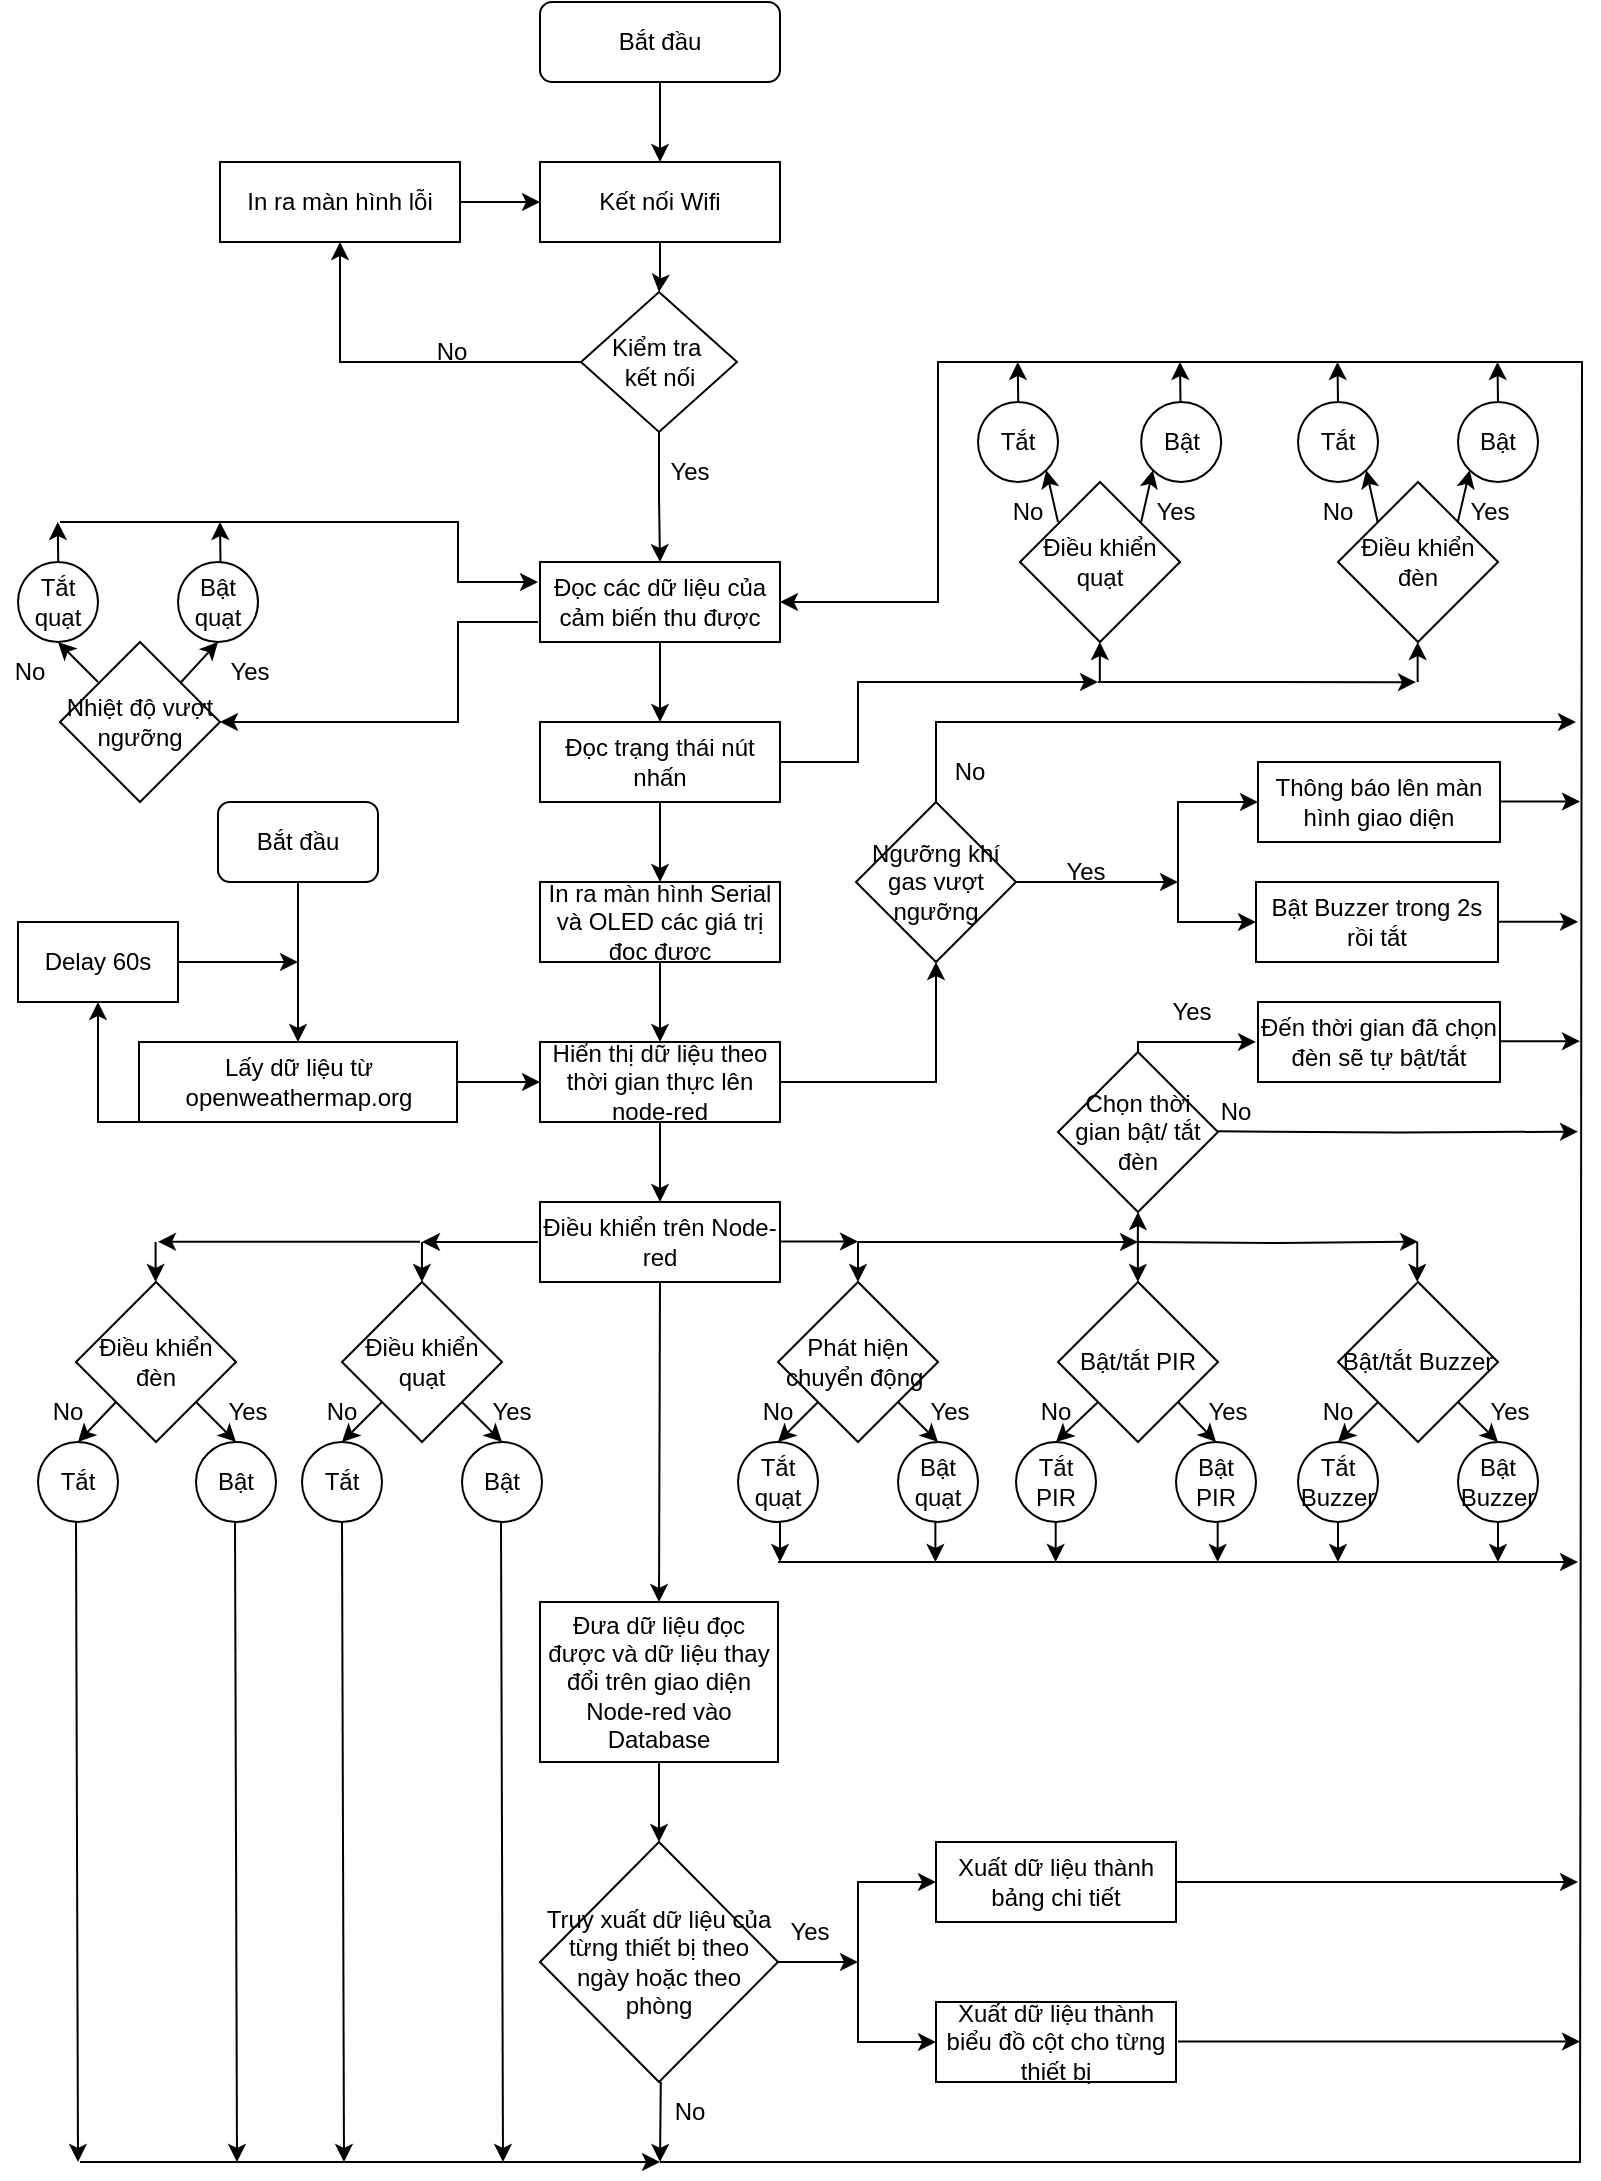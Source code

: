 <mxfile version="24.4.13" type="device" pages="3">
  <diagram name="Trang-1" id="E6fYm904mRxqO0Z7ke9S">
    <mxGraphModel dx="1461" dy="689" grid="1" gridSize="10" guides="1" tooltips="1" connect="1" arrows="1" fold="1" page="1" pageScale="1" pageWidth="827" pageHeight="1169" math="0" shadow="0">
      <root>
        <mxCell id="0" />
        <mxCell id="1" parent="0" />
        <mxCell id="Mb3yHgcJe4T5eNl-yDP2-1" value="" style="edgeStyle=orthogonalEdgeStyle;rounded=0;orthogonalLoop=1;jettySize=auto;html=1;" parent="1" source="Mb3yHgcJe4T5eNl-yDP2-2" target="Mb3yHgcJe4T5eNl-yDP2-4" edge="1">
          <mxGeometry relative="1" as="geometry" />
        </mxCell>
        <mxCell id="Mb3yHgcJe4T5eNl-yDP2-2" value="Bắt đầu" style="rounded=1;whiteSpace=wrap;html=1;" parent="1" vertex="1">
          <mxGeometry x="281" y="40" width="120" height="40" as="geometry" />
        </mxCell>
        <mxCell id="Mb3yHgcJe4T5eNl-yDP2-3" value="" style="edgeStyle=orthogonalEdgeStyle;rounded=0;orthogonalLoop=1;jettySize=auto;html=1;" parent="1" source="Mb3yHgcJe4T5eNl-yDP2-4" target="Mb3yHgcJe4T5eNl-yDP2-7" edge="1">
          <mxGeometry relative="1" as="geometry" />
        </mxCell>
        <mxCell id="Mb3yHgcJe4T5eNl-yDP2-4" value="Kết nối Wifi" style="rounded=0;whiteSpace=wrap;html=1;" parent="1" vertex="1">
          <mxGeometry x="281" y="120" width="120" height="40" as="geometry" />
        </mxCell>
        <mxCell id="Mb3yHgcJe4T5eNl-yDP2-5" value="" style="edgeStyle=orthogonalEdgeStyle;rounded=0;orthogonalLoop=1;jettySize=auto;html=1;entryX=0.5;entryY=1;entryDx=0;entryDy=0;" parent="1" source="Mb3yHgcJe4T5eNl-yDP2-7" target="Mb3yHgcJe4T5eNl-yDP2-9" edge="1">
          <mxGeometry x="-0.237" y="5" relative="1" as="geometry">
            <mxPoint as="offset" />
          </mxGeometry>
        </mxCell>
        <mxCell id="Mb3yHgcJe4T5eNl-yDP2-6" value="" style="edgeStyle=orthogonalEdgeStyle;rounded=0;orthogonalLoop=1;jettySize=auto;html=1;" parent="1" source="Mb3yHgcJe4T5eNl-yDP2-7" target="Mb3yHgcJe4T5eNl-yDP2-11" edge="1">
          <mxGeometry relative="1" as="geometry" />
        </mxCell>
        <mxCell id="Mb3yHgcJe4T5eNl-yDP2-7" value="Kiểm tra&amp;nbsp;&lt;div&gt;kết nối&lt;/div&gt;" style="rhombus;whiteSpace=wrap;html=1;" parent="1" vertex="1">
          <mxGeometry x="301.5" y="185" width="78" height="70" as="geometry" />
        </mxCell>
        <mxCell id="Mb3yHgcJe4T5eNl-yDP2-8" value="" style="edgeStyle=orthogonalEdgeStyle;rounded=0;orthogonalLoop=1;jettySize=auto;html=1;" parent="1" source="Mb3yHgcJe4T5eNl-yDP2-9" target="Mb3yHgcJe4T5eNl-yDP2-4" edge="1">
          <mxGeometry relative="1" as="geometry" />
        </mxCell>
        <mxCell id="Mb3yHgcJe4T5eNl-yDP2-9" value="In ra màn hình lỗi" style="rounded=0;whiteSpace=wrap;html=1;" parent="1" vertex="1">
          <mxGeometry x="121" y="120" width="120" height="40" as="geometry" />
        </mxCell>
        <mxCell id="Mb3yHgcJe4T5eNl-yDP2-10" value="" style="edgeStyle=orthogonalEdgeStyle;rounded=0;orthogonalLoop=1;jettySize=auto;html=1;" parent="1" source="Mb3yHgcJe4T5eNl-yDP2-11" target="Mb3yHgcJe4T5eNl-yDP2-20" edge="1">
          <mxGeometry relative="1" as="geometry" />
        </mxCell>
        <mxCell id="Mb3yHgcJe4T5eNl-yDP2-11" value="Đọc các dữ liệu của cảm biến thu được" style="rounded=0;whiteSpace=wrap;html=1;" parent="1" vertex="1">
          <mxGeometry x="281" y="320" width="120" height="40" as="geometry" />
        </mxCell>
        <mxCell id="Mb3yHgcJe4T5eNl-yDP2-12" value="" style="edgeStyle=orthogonalEdgeStyle;rounded=0;orthogonalLoop=1;jettySize=auto;html=1;" parent="1" source="Mb3yHgcJe4T5eNl-yDP2-13" target="Mb3yHgcJe4T5eNl-yDP2-16" edge="1">
          <mxGeometry relative="1" as="geometry" />
        </mxCell>
        <mxCell id="Mb3yHgcJe4T5eNl-yDP2-13" value="In ra màn hình Serial và OLED các giá trị đọc được" style="rounded=0;whiteSpace=wrap;html=1;" parent="1" vertex="1">
          <mxGeometry x="281" y="480" width="120" height="40" as="geometry" />
        </mxCell>
        <mxCell id="Mb3yHgcJe4T5eNl-yDP2-14" value="" style="edgeStyle=orthogonalEdgeStyle;rounded=0;orthogonalLoop=1;jettySize=auto;html=1;" parent="1" source="Mb3yHgcJe4T5eNl-yDP2-16" target="Mb3yHgcJe4T5eNl-yDP2-28" edge="1">
          <mxGeometry relative="1" as="geometry" />
        </mxCell>
        <mxCell id="Mb3yHgcJe4T5eNl-yDP2-15" value="" style="edgeStyle=orthogonalEdgeStyle;rounded=0;orthogonalLoop=1;jettySize=auto;html=1;" parent="1" source="Mb3yHgcJe4T5eNl-yDP2-16" target="Mb3yHgcJe4T5eNl-yDP2-58" edge="1">
          <mxGeometry relative="1" as="geometry" />
        </mxCell>
        <mxCell id="Mb3yHgcJe4T5eNl-yDP2-16" value="Hiển thị dữ liệu theo thời gian thực lên node-red" style="rounded=0;whiteSpace=wrap;html=1;" parent="1" vertex="1">
          <mxGeometry x="281" y="560" width="120" height="40" as="geometry" />
        </mxCell>
        <mxCell id="Mb3yHgcJe4T5eNl-yDP2-17" value="" style="edgeStyle=orthogonalEdgeStyle;rounded=0;orthogonalLoop=1;jettySize=auto;html=1;" parent="1" source="Mb3yHgcJe4T5eNl-yDP2-18" target="Mb3yHgcJe4T5eNl-yDP2-84" edge="1">
          <mxGeometry relative="1" as="geometry" />
        </mxCell>
        <mxCell id="Mb3yHgcJe4T5eNl-yDP2-18" value="Đưa dữ liệu đọc được và dữ liệu thay đổi trên giao diện Node-red vào Database" style="rounded=0;whiteSpace=wrap;html=1;" parent="1" vertex="1">
          <mxGeometry x="281" y="840" width="119" height="80" as="geometry" />
        </mxCell>
        <mxCell id="Mb3yHgcJe4T5eNl-yDP2-19" value="" style="edgeStyle=orthogonalEdgeStyle;rounded=0;orthogonalLoop=1;jettySize=auto;html=1;" parent="1" source="Mb3yHgcJe4T5eNl-yDP2-20" target="Mb3yHgcJe4T5eNl-yDP2-13" edge="1">
          <mxGeometry relative="1" as="geometry" />
        </mxCell>
        <mxCell id="Mb3yHgcJe4T5eNl-yDP2-20" value="Đọc trạng thái nút nhấn" style="rounded=0;whiteSpace=wrap;html=1;" parent="1" vertex="1">
          <mxGeometry x="281" y="400" width="120" height="40" as="geometry" />
        </mxCell>
        <mxCell id="Mb3yHgcJe4T5eNl-yDP2-21" value="Yes" style="text;html=1;align=center;verticalAlign=middle;whiteSpace=wrap;rounded=0;" parent="1" vertex="1">
          <mxGeometry x="341" y="270" width="30" height="10" as="geometry" />
        </mxCell>
        <mxCell id="Mb3yHgcJe4T5eNl-yDP2-22" value="No" style="text;html=1;align=center;verticalAlign=middle;whiteSpace=wrap;rounded=0;" parent="1" vertex="1">
          <mxGeometry x="222" y="210" width="30" height="10" as="geometry" />
        </mxCell>
        <mxCell id="Mb3yHgcJe4T5eNl-yDP2-23" value="Điều khiển quạt" style="rhombus;whiteSpace=wrap;html=1;" parent="1" vertex="1">
          <mxGeometry x="521" y="280" width="80" height="80" as="geometry" />
        </mxCell>
        <mxCell id="Mb3yHgcJe4T5eNl-yDP2-24" value="Bật" style="ellipse;whiteSpace=wrap;html=1;aspect=fixed;" parent="1" vertex="1">
          <mxGeometry x="581.58" y="240" width="40" height="40" as="geometry" />
        </mxCell>
        <mxCell id="Mb3yHgcJe4T5eNl-yDP2-25" value="Điều khiển đèn" style="rhombus;whiteSpace=wrap;html=1;" parent="1" vertex="1">
          <mxGeometry x="680" y="280" width="80" height="80" as="geometry" />
        </mxCell>
        <mxCell id="Mb3yHgcJe4T5eNl-yDP2-26" value="Tắt" style="ellipse;whiteSpace=wrap;html=1;aspect=fixed;" parent="1" vertex="1">
          <mxGeometry x="660" y="240" width="40" height="40" as="geometry" />
        </mxCell>
        <mxCell id="Mb3yHgcJe4T5eNl-yDP2-27" value="Bật" style="ellipse;whiteSpace=wrap;html=1;aspect=fixed;" parent="1" vertex="1">
          <mxGeometry x="740" y="240" width="40" height="40" as="geometry" />
        </mxCell>
        <mxCell id="Mb3yHgcJe4T5eNl-yDP2-28" value="Điều khiển trên Node-red" style="rounded=0;whiteSpace=wrap;html=1;" parent="1" vertex="1">
          <mxGeometry x="281" y="640" width="120" height="40" as="geometry" />
        </mxCell>
        <mxCell id="Mb3yHgcJe4T5eNl-yDP2-29" value="" style="endArrow=classic;html=1;rounded=0;exitX=1;exitY=0.5;exitDx=0;exitDy=0;" parent="1" source="Mb3yHgcJe4T5eNl-yDP2-20" edge="1">
          <mxGeometry width="50" height="50" relative="1" as="geometry">
            <mxPoint x="401" y="400" as="sourcePoint" />
            <mxPoint x="560" y="380" as="targetPoint" />
            <Array as="points">
              <mxPoint x="440" y="420" />
              <mxPoint x="440" y="380" />
            </Array>
          </mxGeometry>
        </mxCell>
        <mxCell id="Mb3yHgcJe4T5eNl-yDP2-31" value="Tắt" style="ellipse;whiteSpace=wrap;html=1;aspect=fixed;" parent="1" vertex="1">
          <mxGeometry x="500.0" y="240" width="40" height="40" as="geometry" />
        </mxCell>
        <mxCell id="Mb3yHgcJe4T5eNl-yDP2-32" value="Điều khiển đèn" style="rhombus;whiteSpace=wrap;html=1;" parent="1" vertex="1">
          <mxGeometry x="49" y="680" width="80" height="80" as="geometry" />
        </mxCell>
        <mxCell id="Mb3yHgcJe4T5eNl-yDP2-33" value="Tắt" style="ellipse;whiteSpace=wrap;html=1;aspect=fixed;" parent="1" vertex="1">
          <mxGeometry x="30" y="760" width="40" height="40" as="geometry" />
        </mxCell>
        <mxCell id="Mb3yHgcJe4T5eNl-yDP2-34" value="Bật" style="ellipse;whiteSpace=wrap;html=1;aspect=fixed;" parent="1" vertex="1">
          <mxGeometry x="109" y="760" width="40" height="40" as="geometry" />
        </mxCell>
        <mxCell id="Mb3yHgcJe4T5eNl-yDP2-35" value="" style="endArrow=classic;html=1;rounded=0;exitX=1;exitY=1;exitDx=0;exitDy=0;entryX=0.5;entryY=0;entryDx=0;entryDy=0;" parent="1" source="Mb3yHgcJe4T5eNl-yDP2-32" target="Mb3yHgcJe4T5eNl-yDP2-34" edge="1">
          <mxGeometry width="50" height="50" relative="1" as="geometry">
            <mxPoint x="110" y="745" as="sourcePoint" />
            <mxPoint x="209" y="745" as="targetPoint" />
          </mxGeometry>
        </mxCell>
        <mxCell id="Mb3yHgcJe4T5eNl-yDP2-36" value="" style="endArrow=classic;html=1;rounded=0;exitX=0;exitY=1;exitDx=0;exitDy=0;entryX=0.5;entryY=0;entryDx=0;entryDy=0;" parent="1" source="Mb3yHgcJe4T5eNl-yDP2-32" target="Mb3yHgcJe4T5eNl-yDP2-33" edge="1">
          <mxGeometry width="50" height="50" relative="1" as="geometry">
            <mxPoint x="70" y="720" as="sourcePoint" />
            <mxPoint x="90" y="760" as="targetPoint" />
          </mxGeometry>
        </mxCell>
        <mxCell id="Mb3yHgcJe4T5eNl-yDP2-37" value="Điều khiển quạt" style="rhombus;whiteSpace=wrap;html=1;" parent="1" vertex="1">
          <mxGeometry x="182" y="680" width="80" height="80" as="geometry" />
        </mxCell>
        <mxCell id="Mb3yHgcJe4T5eNl-yDP2-38" value="Bật" style="ellipse;whiteSpace=wrap;html=1;aspect=fixed;" parent="1" vertex="1">
          <mxGeometry x="242" y="760" width="40" height="40" as="geometry" />
        </mxCell>
        <mxCell id="Mb3yHgcJe4T5eNl-yDP2-39" value="" style="endArrow=classic;html=1;rounded=0;exitX=1;exitY=1;exitDx=0;exitDy=0;entryX=0.5;entryY=0;entryDx=0;entryDy=0;" parent="1" source="Mb3yHgcJe4T5eNl-yDP2-37" target="Mb3yHgcJe4T5eNl-yDP2-38" edge="1">
          <mxGeometry width="50" height="50" relative="1" as="geometry">
            <mxPoint x="242" y="745" as="sourcePoint" />
            <mxPoint x="262" y="785" as="targetPoint" />
          </mxGeometry>
        </mxCell>
        <mxCell id="Mb3yHgcJe4T5eNl-yDP2-40" value="" style="endArrow=classic;html=1;rounded=0;exitX=0;exitY=1;exitDx=0;exitDy=0;entryX=0.5;entryY=0;entryDx=0;entryDy=0;" parent="1" source="Mb3yHgcJe4T5eNl-yDP2-37" target="Mb3yHgcJe4T5eNl-yDP2-41" edge="1">
          <mxGeometry width="50" height="50" relative="1" as="geometry">
            <mxPoint x="202" y="745" as="sourcePoint" />
            <mxPoint x="182" y="785" as="targetPoint" />
          </mxGeometry>
        </mxCell>
        <mxCell id="Mb3yHgcJe4T5eNl-yDP2-41" value="Tắt" style="ellipse;whiteSpace=wrap;html=1;aspect=fixed;" parent="1" vertex="1">
          <mxGeometry x="162" y="760" width="40" height="40" as="geometry" />
        </mxCell>
        <mxCell id="Mb3yHgcJe4T5eNl-yDP2-42" value="Phát hiện chuyển động&amp;nbsp;" style="rhombus;whiteSpace=wrap;html=1;" parent="1" vertex="1">
          <mxGeometry x="400" y="680" width="80" height="80" as="geometry" />
        </mxCell>
        <mxCell id="Mb3yHgcJe4T5eNl-yDP2-43" value="Bật quạt" style="ellipse;whiteSpace=wrap;html=1;aspect=fixed;" parent="1" vertex="1">
          <mxGeometry x="460" y="760" width="40" height="40" as="geometry" />
        </mxCell>
        <mxCell id="Mb3yHgcJe4T5eNl-yDP2-44" value="" style="endArrow=classic;html=1;rounded=0;exitX=1;exitY=1;exitDx=0;exitDy=0;entryX=0.5;entryY=0;entryDx=0;entryDy=0;" parent="1" source="Mb3yHgcJe4T5eNl-yDP2-42" target="Mb3yHgcJe4T5eNl-yDP2-43" edge="1">
          <mxGeometry width="50" height="50" relative="1" as="geometry">
            <mxPoint x="460" y="745" as="sourcePoint" />
            <mxPoint x="480" y="785" as="targetPoint" />
          </mxGeometry>
        </mxCell>
        <mxCell id="Mb3yHgcJe4T5eNl-yDP2-45" value="" style="endArrow=classic;html=1;rounded=0;exitX=1;exitY=0.5;exitDx=0;exitDy=0;entryX=0.5;entryY=0;entryDx=0;entryDy=0;" parent="1" source="Mb3yHgcJe4T5eNl-yDP2-47" edge="1">
          <mxGeometry width="50" height="50" relative="1" as="geometry">
            <mxPoint x="420" y="745" as="sourcePoint" />
            <mxPoint x="400" y="785" as="targetPoint" />
          </mxGeometry>
        </mxCell>
        <mxCell id="Mb3yHgcJe4T5eNl-yDP2-46" value="" style="endArrow=classic;html=1;rounded=0;exitX=0;exitY=1;exitDx=0;exitDy=0;entryX=0.5;entryY=0;entryDx=0;entryDy=0;" parent="1" source="Mb3yHgcJe4T5eNl-yDP2-42" target="Mb3yHgcJe4T5eNl-yDP2-47" edge="1">
          <mxGeometry width="50" height="50" relative="1" as="geometry">
            <mxPoint x="420" y="745" as="sourcePoint" />
            <mxPoint x="400" y="785" as="targetPoint" />
          </mxGeometry>
        </mxCell>
        <mxCell id="Mb3yHgcJe4T5eNl-yDP2-47" value="Tắt quạt" style="ellipse;whiteSpace=wrap;html=1;aspect=fixed;" parent="1" vertex="1">
          <mxGeometry x="380" y="760" width="40" height="40" as="geometry" />
        </mxCell>
        <mxCell id="Mb3yHgcJe4T5eNl-yDP2-48" value="Yes" style="text;html=1;align=center;verticalAlign=middle;whiteSpace=wrap;rounded=0;" parent="1" vertex="1">
          <mxGeometry x="741" y="290" width="30" height="10" as="geometry" />
        </mxCell>
        <mxCell id="Mb3yHgcJe4T5eNl-yDP2-49" value="Yes" style="text;html=1;align=center;verticalAlign=middle;whiteSpace=wrap;rounded=0;" parent="1" vertex="1">
          <mxGeometry x="584" y="290" width="30" height="10" as="geometry" />
        </mxCell>
        <mxCell id="Mb3yHgcJe4T5eNl-yDP2-50" value="Yes" style="text;html=1;align=center;verticalAlign=middle;whiteSpace=wrap;rounded=0;" parent="1" vertex="1">
          <mxGeometry x="120" y="740" width="30" height="10" as="geometry" />
        </mxCell>
        <mxCell id="Mb3yHgcJe4T5eNl-yDP2-51" value="Yes" style="text;html=1;align=center;verticalAlign=middle;whiteSpace=wrap;rounded=0;" parent="1" vertex="1">
          <mxGeometry x="252" y="740" width="30" height="10" as="geometry" />
        </mxCell>
        <mxCell id="Mb3yHgcJe4T5eNl-yDP2-52" value="Yes" style="text;html=1;align=center;verticalAlign=middle;whiteSpace=wrap;rounded=0;" parent="1" vertex="1">
          <mxGeometry x="471" y="740" width="30" height="10" as="geometry" />
        </mxCell>
        <mxCell id="Mb3yHgcJe4T5eNl-yDP2-53" value="No" style="text;html=1;align=center;verticalAlign=middle;whiteSpace=wrap;rounded=0;" parent="1" vertex="1">
          <mxGeometry x="665" y="290" width="30" height="10" as="geometry" />
        </mxCell>
        <mxCell id="Mb3yHgcJe4T5eNl-yDP2-54" value="No" style="text;html=1;align=center;verticalAlign=middle;whiteSpace=wrap;rounded=0;" parent="1" vertex="1">
          <mxGeometry x="510.0" y="290" width="30" height="10" as="geometry" />
        </mxCell>
        <mxCell id="Mb3yHgcJe4T5eNl-yDP2-55" value="No" style="text;html=1;align=center;verticalAlign=middle;whiteSpace=wrap;rounded=0;" parent="1" vertex="1">
          <mxGeometry x="30" y="740" width="30" height="10" as="geometry" />
        </mxCell>
        <mxCell id="Mb3yHgcJe4T5eNl-yDP2-56" value="No" style="text;html=1;align=center;verticalAlign=middle;whiteSpace=wrap;rounded=0;" parent="1" vertex="1">
          <mxGeometry x="167" y="740" width="30" height="10" as="geometry" />
        </mxCell>
        <mxCell id="Mb3yHgcJe4T5eNl-yDP2-57" value="No" style="text;html=1;align=center;verticalAlign=middle;whiteSpace=wrap;rounded=0;" parent="1" vertex="1">
          <mxGeometry x="385" y="740" width="30" height="10" as="geometry" />
        </mxCell>
        <mxCell id="Mb3yHgcJe4T5eNl-yDP2-58" value="Ngưỡng khí gas vượt ngưỡng" style="rhombus;whiteSpace=wrap;html=1;" parent="1" vertex="1">
          <mxGeometry x="439" y="440" width="80" height="80" as="geometry" />
        </mxCell>
        <mxCell id="Mb3yHgcJe4T5eNl-yDP2-59" value="Yes" style="text;html=1;align=center;verticalAlign=middle;whiteSpace=wrap;rounded=0;" parent="1" vertex="1">
          <mxGeometry x="539" y="470" width="30" height="10" as="geometry" />
        </mxCell>
        <mxCell id="Mb3yHgcJe4T5eNl-yDP2-60" value="No" style="text;html=1;align=center;verticalAlign=middle;whiteSpace=wrap;rounded=0;" parent="1" vertex="1">
          <mxGeometry x="481" y="420" width="30" height="10" as="geometry" />
        </mxCell>
        <mxCell id="Mb3yHgcJe4T5eNl-yDP2-61" value="" style="endArrow=classic;html=1;rounded=0;exitX=0.5;exitY=1;exitDx=0;exitDy=0;entryX=0.5;entryY=0;entryDx=0;entryDy=0;" parent="1" source="Mb3yHgcJe4T5eNl-yDP2-28" target="Mb3yHgcJe4T5eNl-yDP2-18" edge="1">
          <mxGeometry width="50" height="50" relative="1" as="geometry">
            <mxPoint x="340" y="860" as="sourcePoint" />
            <mxPoint x="390" y="810" as="targetPoint" />
          </mxGeometry>
        </mxCell>
        <mxCell id="Mb3yHgcJe4T5eNl-yDP2-62" value="" style="endArrow=classic;html=1;rounded=0;entryX=1;entryY=0.5;entryDx=0;entryDy=0;" parent="1" target="Mb3yHgcJe4T5eNl-yDP2-11" edge="1">
          <mxGeometry width="50" height="50" relative="1" as="geometry">
            <mxPoint x="341" y="1120" as="sourcePoint" />
            <mxPoint x="482" y="220" as="targetPoint" />
            <Array as="points">
              <mxPoint x="561" y="1120" />
              <mxPoint x="801" y="1120" />
              <mxPoint x="802" y="220" />
              <mxPoint x="480" y="220" />
              <mxPoint x="480" y="340" />
            </Array>
          </mxGeometry>
        </mxCell>
        <mxCell id="Mb3yHgcJe4T5eNl-yDP2-63" value="Bật/tắt Buzzer" style="rhombus;whiteSpace=wrap;html=1;" parent="1" vertex="1">
          <mxGeometry x="680" y="680" width="80" height="80" as="geometry" />
        </mxCell>
        <mxCell id="Mb3yHgcJe4T5eNl-yDP2-64" value="Bật Buzzer" style="ellipse;whiteSpace=wrap;html=1;aspect=fixed;" parent="1" vertex="1">
          <mxGeometry x="740" y="760" width="40" height="40" as="geometry" />
        </mxCell>
        <mxCell id="Mb3yHgcJe4T5eNl-yDP2-65" value="" style="endArrow=classic;html=1;rounded=0;exitX=1;exitY=1;exitDx=0;exitDy=0;entryX=0.5;entryY=0;entryDx=0;entryDy=0;" parent="1" source="Mb3yHgcJe4T5eNl-yDP2-63" target="Mb3yHgcJe4T5eNl-yDP2-64" edge="1">
          <mxGeometry width="50" height="50" relative="1" as="geometry">
            <mxPoint x="740" y="745" as="sourcePoint" />
            <mxPoint x="760" y="785" as="targetPoint" />
          </mxGeometry>
        </mxCell>
        <mxCell id="Mb3yHgcJe4T5eNl-yDP2-66" value="" style="endArrow=classic;html=1;rounded=0;exitX=1;exitY=0.5;exitDx=0;exitDy=0;entryX=0.5;entryY=0;entryDx=0;entryDy=0;" parent="1" source="Mb3yHgcJe4T5eNl-yDP2-68" edge="1">
          <mxGeometry width="50" height="50" relative="1" as="geometry">
            <mxPoint x="700" y="745" as="sourcePoint" />
            <mxPoint x="680" y="785" as="targetPoint" />
          </mxGeometry>
        </mxCell>
        <mxCell id="Mb3yHgcJe4T5eNl-yDP2-67" value="" style="endArrow=classic;html=1;rounded=0;exitX=0;exitY=1;exitDx=0;exitDy=0;entryX=0.5;entryY=0;entryDx=0;entryDy=0;" parent="1" source="Mb3yHgcJe4T5eNl-yDP2-63" target="Mb3yHgcJe4T5eNl-yDP2-68" edge="1">
          <mxGeometry width="50" height="50" relative="1" as="geometry">
            <mxPoint x="700" y="745" as="sourcePoint" />
            <mxPoint x="680" y="785" as="targetPoint" />
          </mxGeometry>
        </mxCell>
        <mxCell id="Mb3yHgcJe4T5eNl-yDP2-68" value="Tắt Buzzer" style="ellipse;whiteSpace=wrap;html=1;aspect=fixed;" parent="1" vertex="1">
          <mxGeometry x="660" y="760" width="40" height="40" as="geometry" />
        </mxCell>
        <mxCell id="Mb3yHgcJe4T5eNl-yDP2-69" value="Yes" style="text;html=1;align=center;verticalAlign=middle;whiteSpace=wrap;rounded=0;" parent="1" vertex="1">
          <mxGeometry x="751" y="740" width="30" height="10" as="geometry" />
        </mxCell>
        <mxCell id="Mb3yHgcJe4T5eNl-yDP2-70" value="No" style="text;html=1;align=center;verticalAlign=middle;whiteSpace=wrap;rounded=0;" parent="1" vertex="1">
          <mxGeometry x="665" y="740" width="30" height="10" as="geometry" />
        </mxCell>
        <mxCell id="Mb3yHgcJe4T5eNl-yDP2-71" value="Bật/tắt PIR" style="rhombus;whiteSpace=wrap;html=1;" parent="1" vertex="1">
          <mxGeometry x="540" y="680" width="80" height="80" as="geometry" />
        </mxCell>
        <mxCell id="Mb3yHgcJe4T5eNl-yDP2-72" value="Bật PIR" style="ellipse;whiteSpace=wrap;html=1;aspect=fixed;" parent="1" vertex="1">
          <mxGeometry x="599" y="760" width="40" height="40" as="geometry" />
        </mxCell>
        <mxCell id="Mb3yHgcJe4T5eNl-yDP2-73" value="" style="endArrow=classic;html=1;rounded=0;exitX=1;exitY=1;exitDx=0;exitDy=0;entryX=0.5;entryY=0;entryDx=0;entryDy=0;" parent="1" source="Mb3yHgcJe4T5eNl-yDP2-71" target="Mb3yHgcJe4T5eNl-yDP2-72" edge="1">
          <mxGeometry width="50" height="50" relative="1" as="geometry">
            <mxPoint x="599" y="745" as="sourcePoint" />
            <mxPoint x="619" y="785" as="targetPoint" />
          </mxGeometry>
        </mxCell>
        <mxCell id="Mb3yHgcJe4T5eNl-yDP2-74" value="" style="endArrow=classic;html=1;rounded=0;exitX=1;exitY=0.5;exitDx=0;exitDy=0;entryX=0.5;entryY=0;entryDx=0;entryDy=0;" parent="1" source="Mb3yHgcJe4T5eNl-yDP2-76" edge="1">
          <mxGeometry width="50" height="50" relative="1" as="geometry">
            <mxPoint x="559" y="745" as="sourcePoint" />
            <mxPoint x="539" y="785" as="targetPoint" />
          </mxGeometry>
        </mxCell>
        <mxCell id="Mb3yHgcJe4T5eNl-yDP2-75" value="" style="endArrow=classic;html=1;rounded=0;exitX=0;exitY=1;exitDx=0;exitDy=0;entryX=0.5;entryY=0;entryDx=0;entryDy=0;" parent="1" source="Mb3yHgcJe4T5eNl-yDP2-71" target="Mb3yHgcJe4T5eNl-yDP2-76" edge="1">
          <mxGeometry width="50" height="50" relative="1" as="geometry">
            <mxPoint x="559" y="745" as="sourcePoint" />
            <mxPoint x="539" y="785" as="targetPoint" />
          </mxGeometry>
        </mxCell>
        <mxCell id="Mb3yHgcJe4T5eNl-yDP2-76" value="Tắt PIR" style="ellipse;whiteSpace=wrap;html=1;aspect=fixed;" parent="1" vertex="1">
          <mxGeometry x="519" y="760" width="40" height="40" as="geometry" />
        </mxCell>
        <mxCell id="Mb3yHgcJe4T5eNl-yDP2-77" value="Yes" style="text;html=1;align=center;verticalAlign=middle;whiteSpace=wrap;rounded=0;" parent="1" vertex="1">
          <mxGeometry x="610" y="740" width="30" height="10" as="geometry" />
        </mxCell>
        <mxCell id="Mb3yHgcJe4T5eNl-yDP2-78" value="No" style="text;html=1;align=center;verticalAlign=middle;whiteSpace=wrap;rounded=0;" parent="1" vertex="1">
          <mxGeometry x="524" y="740" width="30" height="10" as="geometry" />
        </mxCell>
        <mxCell id="Mb3yHgcJe4T5eNl-yDP2-79" value="" style="edgeStyle=orthogonalEdgeStyle;rounded=0;orthogonalLoop=1;jettySize=auto;html=1;" parent="1" source="Mb3yHgcJe4T5eNl-yDP2-80" target="Mb3yHgcJe4T5eNl-yDP2-82" edge="1">
          <mxGeometry relative="1" as="geometry" />
        </mxCell>
        <mxCell id="Mb3yHgcJe4T5eNl-yDP2-80" value="Bắt đầu" style="rounded=1;whiteSpace=wrap;html=1;" parent="1" vertex="1">
          <mxGeometry x="120" y="440" width="80" height="40" as="geometry" />
        </mxCell>
        <mxCell id="Mb3yHgcJe4T5eNl-yDP2-81" value="" style="edgeStyle=orthogonalEdgeStyle;rounded=0;orthogonalLoop=1;jettySize=auto;html=1;" parent="1" source="Mb3yHgcJe4T5eNl-yDP2-82" target="Mb3yHgcJe4T5eNl-yDP2-16" edge="1">
          <mxGeometry relative="1" as="geometry" />
        </mxCell>
        <mxCell id="Mb3yHgcJe4T5eNl-yDP2-82" value="Lấy dữ liệu từ openweathermap.org" style="rounded=0;whiteSpace=wrap;html=1;" parent="1" vertex="1">
          <mxGeometry x="80.5" y="560" width="159" height="40" as="geometry" />
        </mxCell>
        <mxCell id="Mb3yHgcJe4T5eNl-yDP2-83" value="Delay 60s" style="rounded=0;whiteSpace=wrap;html=1;" parent="1" vertex="1">
          <mxGeometry x="20" y="500" width="80" height="40" as="geometry" />
        </mxCell>
        <mxCell id="Mb3yHgcJe4T5eNl-yDP2-84" value="Truy xuất dữ liệu của từng thiết bị theo ngày hoặc theo phòng" style="rhombus;whiteSpace=wrap;html=1;" parent="1" vertex="1">
          <mxGeometry x="281" y="960" width="119" height="120" as="geometry" />
        </mxCell>
        <mxCell id="Mb3yHgcJe4T5eNl-yDP2-85" value="Yes" style="text;html=1;align=center;verticalAlign=middle;whiteSpace=wrap;rounded=0;" parent="1" vertex="1">
          <mxGeometry x="401" y="1000" width="30" height="10" as="geometry" />
        </mxCell>
        <mxCell id="Mb3yHgcJe4T5eNl-yDP2-86" value="No" style="text;html=1;align=center;verticalAlign=middle;whiteSpace=wrap;rounded=0;" parent="1" vertex="1">
          <mxGeometry x="341" y="1090" width="30" height="10" as="geometry" />
        </mxCell>
        <mxCell id="Mb3yHgcJe4T5eNl-yDP2-87" value="Xuất dữ liệu thành bảng chi tiết" style="rounded=0;whiteSpace=wrap;html=1;" parent="1" vertex="1">
          <mxGeometry x="479" y="960" width="120" height="40" as="geometry" />
        </mxCell>
        <mxCell id="Mb3yHgcJe4T5eNl-yDP2-88" value="Xuất dữ liệu thành biểu đồ cột cho từng thiết bị" style="rounded=0;whiteSpace=wrap;html=1;" parent="1" vertex="1">
          <mxGeometry x="479" y="1040" width="120" height="40" as="geometry" />
        </mxCell>
        <mxCell id="Mb3yHgcJe4T5eNl-yDP2-89" value="" style="endArrow=classic;html=1;rounded=0;exitX=1;exitY=0.5;exitDx=0;exitDy=0;" parent="1" source="Mb3yHgcJe4T5eNl-yDP2-84" edge="1">
          <mxGeometry width="50" height="50" relative="1" as="geometry">
            <mxPoint x="391" y="1030" as="sourcePoint" />
            <mxPoint x="440" y="1020" as="targetPoint" />
          </mxGeometry>
        </mxCell>
        <mxCell id="Mb3yHgcJe4T5eNl-yDP2-90" value="" style="endArrow=classic;html=1;rounded=0;" parent="1" edge="1">
          <mxGeometry width="50" height="50" relative="1" as="geometry">
            <mxPoint x="440" y="1020" as="sourcePoint" />
            <mxPoint x="479" y="980" as="targetPoint" />
            <Array as="points">
              <mxPoint x="440" y="980" />
            </Array>
          </mxGeometry>
        </mxCell>
        <mxCell id="Mb3yHgcJe4T5eNl-yDP2-91" value="" style="endArrow=classic;html=1;rounded=0;" parent="1" edge="1">
          <mxGeometry width="50" height="50" relative="1" as="geometry">
            <mxPoint x="440" y="1020" as="sourcePoint" />
            <mxPoint x="479" y="1060" as="targetPoint" />
            <Array as="points">
              <mxPoint x="440" y="1060" />
            </Array>
          </mxGeometry>
        </mxCell>
        <mxCell id="Mb3yHgcJe4T5eNl-yDP2-92" value="" style="endArrow=classic;html=1;rounded=0;" parent="1" edge="1">
          <mxGeometry width="50" height="50" relative="1" as="geometry">
            <mxPoint x="599" y="980" as="sourcePoint" />
            <mxPoint x="800" y="980" as="targetPoint" />
          </mxGeometry>
        </mxCell>
        <mxCell id="Mb3yHgcJe4T5eNl-yDP2-93" value="" style="endArrow=classic;html=1;rounded=0;" parent="1" edge="1">
          <mxGeometry width="50" height="50" relative="1" as="geometry">
            <mxPoint x="600" y="1059.8" as="sourcePoint" />
            <mxPoint x="801" y="1059.8" as="targetPoint" />
          </mxGeometry>
        </mxCell>
        <mxCell id="Mb3yHgcJe4T5eNl-yDP2-94" value="" style="endArrow=classic;html=1;rounded=0;" parent="1" edge="1">
          <mxGeometry width="50" height="50" relative="1" as="geometry">
            <mxPoint x="400" y="820" as="sourcePoint" />
            <mxPoint x="800" y="820" as="targetPoint" />
          </mxGeometry>
        </mxCell>
        <mxCell id="Mb3yHgcJe4T5eNl-yDP2-95" value="" style="endArrow=classic;html=1;rounded=0;" parent="1" edge="1">
          <mxGeometry width="50" height="50" relative="1" as="geometry">
            <mxPoint x="51" y="1120" as="sourcePoint" />
            <mxPoint x="341" y="1120" as="targetPoint" />
          </mxGeometry>
        </mxCell>
        <mxCell id="Mb3yHgcJe4T5eNl-yDP2-96" value="" style="endArrow=classic;html=1;rounded=0;exitX=0.5;exitY=1;exitDx=0;exitDy=0;" parent="1" edge="1">
          <mxGeometry width="50" height="50" relative="1" as="geometry">
            <mxPoint x="49" y="800" as="sourcePoint" />
            <mxPoint x="50" y="1120" as="targetPoint" />
          </mxGeometry>
        </mxCell>
        <mxCell id="Mb3yHgcJe4T5eNl-yDP2-97" value="" style="endArrow=classic;html=1;rounded=0;exitX=0.5;exitY=1;exitDx=0;exitDy=0;" parent="1" edge="1">
          <mxGeometry width="50" height="50" relative="1" as="geometry">
            <mxPoint x="128.5" y="800" as="sourcePoint" />
            <mxPoint x="129.5" y="1120" as="targetPoint" />
          </mxGeometry>
        </mxCell>
        <mxCell id="Mb3yHgcJe4T5eNl-yDP2-98" value="" style="endArrow=classic;html=1;rounded=0;exitX=0.5;exitY=1;exitDx=0;exitDy=0;" parent="1" edge="1">
          <mxGeometry width="50" height="50" relative="1" as="geometry">
            <mxPoint x="182" y="800" as="sourcePoint" />
            <mxPoint x="183" y="1120" as="targetPoint" />
          </mxGeometry>
        </mxCell>
        <mxCell id="Mb3yHgcJe4T5eNl-yDP2-99" value="" style="endArrow=classic;html=1;rounded=0;exitX=0.5;exitY=1;exitDx=0;exitDy=0;" parent="1" edge="1">
          <mxGeometry width="50" height="50" relative="1" as="geometry">
            <mxPoint x="261.5" y="800" as="sourcePoint" />
            <mxPoint x="262.5" y="1120" as="targetPoint" />
          </mxGeometry>
        </mxCell>
        <mxCell id="Mb3yHgcJe4T5eNl-yDP2-100" value="" style="endArrow=classic;html=1;rounded=0;entryX=0.5;entryY=0;entryDx=0;entryDy=0;" parent="1" target="Mb3yHgcJe4T5eNl-yDP2-42" edge="1">
          <mxGeometry width="50" height="50" relative="1" as="geometry">
            <mxPoint x="440" y="660" as="sourcePoint" />
            <mxPoint x="491" y="610" as="targetPoint" />
          </mxGeometry>
        </mxCell>
        <mxCell id="Mb3yHgcJe4T5eNl-yDP2-101" value="" style="endArrow=classic;html=1;rounded=0;entryX=0.5;entryY=0;entryDx=0;entryDy=0;" parent="1" edge="1">
          <mxGeometry width="50" height="50" relative="1" as="geometry">
            <mxPoint x="579.94" y="660" as="sourcePoint" />
            <mxPoint x="579.94" y="680" as="targetPoint" />
          </mxGeometry>
        </mxCell>
        <mxCell id="Mb3yHgcJe4T5eNl-yDP2-102" value="" style="endArrow=classic;html=1;rounded=0;entryX=0.5;entryY=0;entryDx=0;entryDy=0;" parent="1" edge="1">
          <mxGeometry width="50" height="50" relative="1" as="geometry">
            <mxPoint x="222" y="660" as="sourcePoint" />
            <mxPoint x="221.93" y="680" as="targetPoint" />
          </mxGeometry>
        </mxCell>
        <mxCell id="Mb3yHgcJe4T5eNl-yDP2-103" value="" style="endArrow=classic;html=1;rounded=0;entryX=0.5;entryY=0;entryDx=0;entryDy=0;" parent="1" edge="1">
          <mxGeometry width="50" height="50" relative="1" as="geometry">
            <mxPoint x="88.8" y="660" as="sourcePoint" />
            <mxPoint x="88.8" y="680" as="targetPoint" />
          </mxGeometry>
        </mxCell>
        <mxCell id="Mb3yHgcJe4T5eNl-yDP2-104" value="" style="endArrow=classic;html=1;rounded=0;entryX=0.5;entryY=0;entryDx=0;entryDy=0;" parent="1" edge="1">
          <mxGeometry width="50" height="50" relative="1" as="geometry">
            <mxPoint x="719.61" y="660" as="sourcePoint" />
            <mxPoint x="719.61" y="680" as="targetPoint" />
          </mxGeometry>
        </mxCell>
        <mxCell id="Mb3yHgcJe4T5eNl-yDP2-105" value="" style="edgeStyle=orthogonalEdgeStyle;rounded=0;orthogonalLoop=1;jettySize=auto;html=1;" parent="1" edge="1">
          <mxGeometry relative="1" as="geometry">
            <mxPoint x="401" y="659.8" as="sourcePoint" />
            <mxPoint x="440" y="660" as="targetPoint" />
          </mxGeometry>
        </mxCell>
        <mxCell id="Mb3yHgcJe4T5eNl-yDP2-106" value="" style="edgeStyle=orthogonalEdgeStyle;rounded=0;orthogonalLoop=1;jettySize=auto;html=1;" parent="1" edge="1">
          <mxGeometry relative="1" as="geometry">
            <mxPoint x="440" y="660" as="sourcePoint" />
            <mxPoint x="580" y="660" as="targetPoint" />
          </mxGeometry>
        </mxCell>
        <mxCell id="Mb3yHgcJe4T5eNl-yDP2-107" value="" style="edgeStyle=orthogonalEdgeStyle;rounded=0;orthogonalLoop=1;jettySize=auto;html=1;" parent="1" edge="1">
          <mxGeometry relative="1" as="geometry">
            <mxPoint x="580" y="660" as="sourcePoint" />
            <mxPoint x="720" y="659.84" as="targetPoint" />
          </mxGeometry>
        </mxCell>
        <mxCell id="Mb3yHgcJe4T5eNl-yDP2-108" value="" style="endArrow=classic;html=1;rounded=0;" parent="1" edge="1">
          <mxGeometry width="50" height="50" relative="1" as="geometry">
            <mxPoint x="280" y="660" as="sourcePoint" />
            <mxPoint x="222" y="660" as="targetPoint" />
          </mxGeometry>
        </mxCell>
        <mxCell id="Mb3yHgcJe4T5eNl-yDP2-109" value="" style="endArrow=classic;html=1;rounded=0;" parent="1" edge="1">
          <mxGeometry width="50" height="50" relative="1" as="geometry">
            <mxPoint x="221" y="659.9" as="sourcePoint" />
            <mxPoint x="90" y="659.9" as="targetPoint" />
          </mxGeometry>
        </mxCell>
        <mxCell id="Mb3yHgcJe4T5eNl-yDP2-110" value="Bật Buzzer trong 2s rồi tắt" style="rounded=0;whiteSpace=wrap;html=1;" parent="1" vertex="1">
          <mxGeometry x="639" y="480" width="121" height="40" as="geometry" />
        </mxCell>
        <mxCell id="Mb3yHgcJe4T5eNl-yDP2-111" value="" style="endArrow=classic;html=1;rounded=0;entryX=0.5;entryY=0;entryDx=0;entryDy=0;" parent="1" edge="1">
          <mxGeometry width="50" height="50" relative="1" as="geometry">
            <mxPoint x="401" y="800" as="sourcePoint" />
            <mxPoint x="401" y="820" as="targetPoint" />
          </mxGeometry>
        </mxCell>
        <mxCell id="Mb3yHgcJe4T5eNl-yDP2-112" value="" style="endArrow=classic;html=1;rounded=0;entryX=0.5;entryY=0;entryDx=0;entryDy=0;" parent="1" edge="1">
          <mxGeometry width="50" height="50" relative="1" as="geometry">
            <mxPoint x="478.69" y="800" as="sourcePoint" />
            <mxPoint x="478.69" y="820" as="targetPoint" />
          </mxGeometry>
        </mxCell>
        <mxCell id="Mb3yHgcJe4T5eNl-yDP2-113" value="" style="endArrow=classic;html=1;rounded=0;entryX=0.5;entryY=0;entryDx=0;entryDy=0;" parent="1" edge="1">
          <mxGeometry width="50" height="50" relative="1" as="geometry">
            <mxPoint x="538.84" y="800" as="sourcePoint" />
            <mxPoint x="538.84" y="820" as="targetPoint" />
          </mxGeometry>
        </mxCell>
        <mxCell id="Mb3yHgcJe4T5eNl-yDP2-114" value="" style="endArrow=classic;html=1;rounded=0;entryX=0.5;entryY=0;entryDx=0;entryDy=0;" parent="1" edge="1">
          <mxGeometry width="50" height="50" relative="1" as="geometry">
            <mxPoint x="619.84" y="800" as="sourcePoint" />
            <mxPoint x="619.84" y="820" as="targetPoint" />
          </mxGeometry>
        </mxCell>
        <mxCell id="Mb3yHgcJe4T5eNl-yDP2-115" value="" style="endArrow=classic;html=1;rounded=0;entryX=0.5;entryY=0;entryDx=0;entryDy=0;" parent="1" edge="1">
          <mxGeometry width="50" height="50" relative="1" as="geometry">
            <mxPoint x="680" y="800" as="sourcePoint" />
            <mxPoint x="680" y="820" as="targetPoint" />
          </mxGeometry>
        </mxCell>
        <mxCell id="Mb3yHgcJe4T5eNl-yDP2-116" value="" style="endArrow=classic;html=1;rounded=0;entryX=0.5;entryY=0;entryDx=0;entryDy=0;" parent="1" edge="1">
          <mxGeometry width="50" height="50" relative="1" as="geometry">
            <mxPoint x="760" y="800" as="sourcePoint" />
            <mxPoint x="760" y="820" as="targetPoint" />
          </mxGeometry>
        </mxCell>
        <mxCell id="Mb3yHgcJe4T5eNl-yDP2-117" value="" style="endArrow=classic;html=1;rounded=0;" parent="1" edge="1">
          <mxGeometry width="50" height="50" relative="1" as="geometry">
            <mxPoint x="341.4" y="1080" as="sourcePoint" />
            <mxPoint x="341" y="1120" as="targetPoint" />
          </mxGeometry>
        </mxCell>
        <mxCell id="Mb3yHgcJe4T5eNl-yDP2-118" value="" style="endArrow=classic;html=1;rounded=0;" parent="1" edge="1">
          <mxGeometry width="50" height="50" relative="1" as="geometry">
            <mxPoint x="560.91" y="380" as="sourcePoint" />
            <mxPoint x="560.91" y="360" as="targetPoint" />
          </mxGeometry>
        </mxCell>
        <mxCell id="Mb3yHgcJe4T5eNl-yDP2-119" value="" style="endArrow=classic;html=1;rounded=0;" parent="1" edge="1">
          <mxGeometry width="50" height="50" relative="1" as="geometry">
            <mxPoint x="719.83" y="380" as="sourcePoint" />
            <mxPoint x="719.83" y="360" as="targetPoint" />
          </mxGeometry>
        </mxCell>
        <mxCell id="Mb3yHgcJe4T5eNl-yDP2-120" value="" style="endArrow=classic;html=1;rounded=0;entryX=1;entryY=1;entryDx=0;entryDy=0;" parent="1" target="Mb3yHgcJe4T5eNl-yDP2-31" edge="1">
          <mxGeometry width="50" height="50" relative="1" as="geometry">
            <mxPoint x="540" y="300" as="sourcePoint" />
            <mxPoint x="540" y="280" as="targetPoint" />
          </mxGeometry>
        </mxCell>
        <mxCell id="Mb3yHgcJe4T5eNl-yDP2-121" value="" style="endArrow=classic;html=1;rounded=0;entryX=0;entryY=1;entryDx=0;entryDy=0;" parent="1" target="Mb3yHgcJe4T5eNl-yDP2-24" edge="1">
          <mxGeometry width="50" height="50" relative="1" as="geometry">
            <mxPoint x="581.58" y="300" as="sourcePoint" />
            <mxPoint x="581.58" y="280" as="targetPoint" />
          </mxGeometry>
        </mxCell>
        <mxCell id="Mb3yHgcJe4T5eNl-yDP2-122" value="" style="endArrow=classic;html=1;rounded=0;entryX=1;entryY=1;entryDx=0;entryDy=0;" parent="1" target="Mb3yHgcJe4T5eNl-yDP2-26" edge="1">
          <mxGeometry width="50" height="50" relative="1" as="geometry">
            <mxPoint x="699.83" y="300" as="sourcePoint" />
            <mxPoint x="699.83" y="280" as="targetPoint" />
          </mxGeometry>
        </mxCell>
        <mxCell id="Mb3yHgcJe4T5eNl-yDP2-123" value="" style="endArrow=classic;html=1;rounded=0;entryX=0;entryY=1;entryDx=0;entryDy=0;" parent="1" target="Mb3yHgcJe4T5eNl-yDP2-27" edge="1">
          <mxGeometry width="50" height="50" relative="1" as="geometry">
            <mxPoint x="739.91" y="300" as="sourcePoint" />
            <mxPoint x="739.91" y="280" as="targetPoint" />
          </mxGeometry>
        </mxCell>
        <mxCell id="Mb3yHgcJe4T5eNl-yDP2-124" value="" style="endArrow=classic;html=1;rounded=0;exitX=1;exitY=0.5;exitDx=0;exitDy=0;" parent="1" edge="1">
          <mxGeometry width="50" height="50" relative="1" as="geometry">
            <mxPoint x="560" y="380" as="sourcePoint" />
            <mxPoint x="719" y="380.09" as="targetPoint" />
          </mxGeometry>
        </mxCell>
        <mxCell id="Mb3yHgcJe4T5eNl-yDP2-125" value="Thông báo lên màn hình giao diện" style="rounded=0;whiteSpace=wrap;html=1;" parent="1" vertex="1">
          <mxGeometry x="640" y="420" width="121" height="40" as="geometry" />
        </mxCell>
        <mxCell id="Mb3yHgcJe4T5eNl-yDP2-126" value="" style="endArrow=classic;html=1;rounded=0;entryX=0;entryY=0.5;entryDx=0;entryDy=0;" parent="1" target="Mb3yHgcJe4T5eNl-yDP2-125" edge="1">
          <mxGeometry width="50" height="50" relative="1" as="geometry">
            <mxPoint x="600" y="480" as="sourcePoint" />
            <mxPoint x="539" y="430" as="targetPoint" />
            <Array as="points">
              <mxPoint x="600" y="440" />
            </Array>
          </mxGeometry>
        </mxCell>
        <mxCell id="Mb3yHgcJe4T5eNl-yDP2-127" value="" style="endArrow=classic;html=1;rounded=0;exitX=1;exitY=0.5;exitDx=0;exitDy=0;" parent="1" source="Mb3yHgcJe4T5eNl-yDP2-58" edge="1">
          <mxGeometry width="50" height="50" relative="1" as="geometry">
            <mxPoint x="558" y="500" as="sourcePoint" />
            <mxPoint x="600" y="480" as="targetPoint" />
          </mxGeometry>
        </mxCell>
        <mxCell id="Mb3yHgcJe4T5eNl-yDP2-128" value="" style="endArrow=classic;html=1;rounded=0;entryX=0;entryY=0.5;entryDx=0;entryDy=0;" parent="1" target="Mb3yHgcJe4T5eNl-yDP2-110" edge="1">
          <mxGeometry width="50" height="50" relative="1" as="geometry">
            <mxPoint x="600" y="480" as="sourcePoint" />
            <mxPoint x="638" y="539.85" as="targetPoint" />
            <Array as="points">
              <mxPoint x="600" y="500" />
            </Array>
          </mxGeometry>
        </mxCell>
        <mxCell id="Mb3yHgcJe4T5eNl-yDP2-129" value="" style="endArrow=classic;html=1;rounded=0;entryX=0;entryY=0.5;entryDx=0;entryDy=0;" parent="1" edge="1">
          <mxGeometry width="50" height="50" relative="1" as="geometry">
            <mxPoint x="761" y="439.78" as="sourcePoint" />
            <mxPoint x="801" y="439.78" as="targetPoint" />
          </mxGeometry>
        </mxCell>
        <mxCell id="Mb3yHgcJe4T5eNl-yDP2-130" value="" style="endArrow=classic;html=1;rounded=0;entryX=0;entryY=0.5;entryDx=0;entryDy=0;" parent="1" edge="1">
          <mxGeometry width="50" height="50" relative="1" as="geometry">
            <mxPoint x="760" y="499.89" as="sourcePoint" />
            <mxPoint x="800" y="499.89" as="targetPoint" />
          </mxGeometry>
        </mxCell>
        <mxCell id="Mb3yHgcJe4T5eNl-yDP2-131" value="" style="endArrow=classic;html=1;rounded=0;exitX=0.5;exitY=0;exitDx=0;exitDy=0;" parent="1" source="Mb3yHgcJe4T5eNl-yDP2-58" edge="1">
          <mxGeometry width="50" height="50" relative="1" as="geometry">
            <mxPoint x="519" y="450" as="sourcePoint" />
            <mxPoint x="799" y="400" as="targetPoint" />
            <Array as="points">
              <mxPoint x="479" y="400" />
            </Array>
          </mxGeometry>
        </mxCell>
        <mxCell id="Mb3yHgcJe4T5eNl-yDP2-133" value="" style="endArrow=classic;html=1;rounded=0;exitX=1;exitY=0.5;exitDx=0;exitDy=0;" parent="1" source="Mb3yHgcJe4T5eNl-yDP2-83" edge="1">
          <mxGeometry width="50" height="50" relative="1" as="geometry">
            <mxPoint x="190" y="550" as="sourcePoint" />
            <mxPoint x="160" y="520" as="targetPoint" />
          </mxGeometry>
        </mxCell>
        <mxCell id="Mb3yHgcJe4T5eNl-yDP2-134" value="" style="endArrow=classic;html=1;rounded=0;" parent="1" edge="1">
          <mxGeometry width="50" height="50" relative="1" as="geometry">
            <mxPoint x="80" y="600" as="sourcePoint" />
            <mxPoint x="60" y="540" as="targetPoint" />
            <Array as="points">
              <mxPoint x="60" y="600" />
            </Array>
          </mxGeometry>
        </mxCell>
        <mxCell id="Mb3yHgcJe4T5eNl-yDP2-135" value="Đến thời gian đã chọn đèn sẽ tự bật/tắt" style="rounded=0;whiteSpace=wrap;html=1;" parent="1" vertex="1">
          <mxGeometry x="640" y="540" width="121" height="40" as="geometry" />
        </mxCell>
        <mxCell id="Mb3yHgcJe4T5eNl-yDP2-136" value="Chọn thời gian bật/ tắt đèn" style="rhombus;whiteSpace=wrap;html=1;" parent="1" vertex="1">
          <mxGeometry x="540" y="565" width="80" height="80" as="geometry" />
        </mxCell>
        <mxCell id="Mb3yHgcJe4T5eNl-yDP2-137" value="Yes" style="text;html=1;align=center;verticalAlign=middle;whiteSpace=wrap;rounded=0;" parent="1" vertex="1">
          <mxGeometry x="591.58" y="540" width="30" height="10" as="geometry" />
        </mxCell>
        <mxCell id="Mb3yHgcJe4T5eNl-yDP2-138" value="No" style="text;html=1;align=center;verticalAlign=middle;whiteSpace=wrap;rounded=0;" parent="1" vertex="1">
          <mxGeometry x="614" y="590" width="30" height="10" as="geometry" />
        </mxCell>
        <mxCell id="Mb3yHgcJe4T5eNl-yDP2-139" value="" style="edgeStyle=orthogonalEdgeStyle;rounded=0;orthogonalLoop=1;jettySize=auto;html=1;" parent="1" edge="1">
          <mxGeometry relative="1" as="geometry">
            <mxPoint x="620" y="604.67" as="sourcePoint" />
            <mxPoint x="800" y="604.83" as="targetPoint" />
          </mxGeometry>
        </mxCell>
        <mxCell id="Mb3yHgcJe4T5eNl-yDP2-140" value="" style="endArrow=classic;html=1;rounded=0;entryX=0;entryY=0.5;entryDx=0;entryDy=0;" parent="1" edge="1">
          <mxGeometry width="50" height="50" relative="1" as="geometry">
            <mxPoint x="761" y="559.59" as="sourcePoint" />
            <mxPoint x="801" y="559.59" as="targetPoint" />
          </mxGeometry>
        </mxCell>
        <mxCell id="Mb3yHgcJe4T5eNl-yDP2-141" value="" style="endArrow=classic;html=1;rounded=0;entryX=0;entryY=0.5;entryDx=0;entryDy=0;" parent="1" source="Mb3yHgcJe4T5eNl-yDP2-136" edge="1">
          <mxGeometry width="50" height="50" relative="1" as="geometry">
            <mxPoint x="599" y="559.94" as="sourcePoint" />
            <mxPoint x="639" y="559.94" as="targetPoint" />
            <Array as="points">
              <mxPoint x="580" y="560" />
            </Array>
          </mxGeometry>
        </mxCell>
        <mxCell id="Mb3yHgcJe4T5eNl-yDP2-142" value="" style="endArrow=classic;html=1;rounded=0;entryX=0.5;entryY=1;entryDx=0;entryDy=0;" parent="1" target="Mb3yHgcJe4T5eNl-yDP2-136" edge="1">
          <mxGeometry width="50" height="50" relative="1" as="geometry">
            <mxPoint x="579.9" y="660" as="sourcePoint" />
            <mxPoint x="579.9" y="650" as="targetPoint" />
          </mxGeometry>
        </mxCell>
        <mxCell id="Mb3yHgcJe4T5eNl-yDP2-143" value="" style="endArrow=classic;html=1;rounded=0;" parent="1" edge="1">
          <mxGeometry width="50" height="50" relative="1" as="geometry">
            <mxPoint x="520.12" y="240" as="sourcePoint" />
            <mxPoint x="519.87" y="220" as="targetPoint" />
          </mxGeometry>
        </mxCell>
        <mxCell id="Mb3yHgcJe4T5eNl-yDP2-144" value="" style="endArrow=classic;html=1;rounded=0;" parent="1" edge="1">
          <mxGeometry width="50" height="50" relative="1" as="geometry">
            <mxPoint x="601.25" y="240" as="sourcePoint" />
            <mxPoint x="601" y="220" as="targetPoint" />
          </mxGeometry>
        </mxCell>
        <mxCell id="Mb3yHgcJe4T5eNl-yDP2-145" value="" style="endArrow=classic;html=1;rounded=0;" parent="1" edge="1">
          <mxGeometry width="50" height="50" relative="1" as="geometry">
            <mxPoint x="680" y="240" as="sourcePoint" />
            <mxPoint x="679.75" y="220" as="targetPoint" />
          </mxGeometry>
        </mxCell>
        <mxCell id="Mb3yHgcJe4T5eNl-yDP2-146" value="" style="endArrow=classic;html=1;rounded=0;" parent="1" edge="1">
          <mxGeometry width="50" height="50" relative="1" as="geometry">
            <mxPoint x="760" y="240" as="sourcePoint" />
            <mxPoint x="759.75" y="220" as="targetPoint" />
          </mxGeometry>
        </mxCell>
        <mxCell id="kdEcA387sqZ5ZPi28OR_-1" value="Nhiệt độ vượt ngưỡng" style="rhombus;whiteSpace=wrap;html=1;" parent="1" vertex="1">
          <mxGeometry x="41.0" y="360" width="80" height="80" as="geometry" />
        </mxCell>
        <mxCell id="kdEcA387sqZ5ZPi28OR_-2" value="Bật&lt;div&gt;quạt&lt;/div&gt;" style="ellipse;whiteSpace=wrap;html=1;aspect=fixed;" parent="1" vertex="1">
          <mxGeometry x="100.0" y="320" width="40" height="40" as="geometry" />
        </mxCell>
        <mxCell id="kdEcA387sqZ5ZPi28OR_-3" value="Tắt&lt;div&gt;quạt&lt;/div&gt;" style="ellipse;whiteSpace=wrap;html=1;aspect=fixed;" parent="1" vertex="1">
          <mxGeometry x="20.0" y="320" width="40" height="40" as="geometry" />
        </mxCell>
        <mxCell id="kdEcA387sqZ5ZPi28OR_-4" value="Yes" style="text;html=1;align=center;verticalAlign=middle;whiteSpace=wrap;rounded=0;" parent="1" vertex="1">
          <mxGeometry x="121.0" y="370" width="30" height="10" as="geometry" />
        </mxCell>
        <mxCell id="kdEcA387sqZ5ZPi28OR_-5" value="No" style="text;html=1;align=center;verticalAlign=middle;whiteSpace=wrap;rounded=0;" parent="1" vertex="1">
          <mxGeometry x="11.0" y="370" width="30" height="10" as="geometry" />
        </mxCell>
        <mxCell id="kdEcA387sqZ5ZPi28OR_-6" value="" style="endArrow=classic;html=1;rounded=0;entryX=0.5;entryY=1;entryDx=0;entryDy=0;" parent="1" target="kdEcA387sqZ5ZPi28OR_-3" edge="1">
          <mxGeometry width="50" height="50" relative="1" as="geometry">
            <mxPoint x="60.0" y="380" as="sourcePoint" />
            <mxPoint x="60.0" y="360" as="targetPoint" />
          </mxGeometry>
        </mxCell>
        <mxCell id="kdEcA387sqZ5ZPi28OR_-7" value="" style="endArrow=classic;html=1;rounded=0;entryX=0.5;entryY=1;entryDx=0;entryDy=0;" parent="1" target="kdEcA387sqZ5ZPi28OR_-2" edge="1">
          <mxGeometry width="50" height="50" relative="1" as="geometry">
            <mxPoint x="101.58" y="380" as="sourcePoint" />
            <mxPoint x="101.58" y="360" as="targetPoint" />
          </mxGeometry>
        </mxCell>
        <mxCell id="kdEcA387sqZ5ZPi28OR_-8" value="" style="endArrow=classic;html=1;rounded=0;" parent="1" edge="1">
          <mxGeometry width="50" height="50" relative="1" as="geometry">
            <mxPoint x="40.12" y="320" as="sourcePoint" />
            <mxPoint x="39.87" y="300" as="targetPoint" />
          </mxGeometry>
        </mxCell>
        <mxCell id="kdEcA387sqZ5ZPi28OR_-9" value="" style="endArrow=classic;html=1;rounded=0;" parent="1" edge="1">
          <mxGeometry width="50" height="50" relative="1" as="geometry">
            <mxPoint x="121.25" y="320" as="sourcePoint" />
            <mxPoint x="121.0" y="300" as="targetPoint" />
          </mxGeometry>
        </mxCell>
        <mxCell id="kdEcA387sqZ5ZPi28OR_-10" value="" style="endArrow=classic;html=1;rounded=0;" parent="1" edge="1">
          <mxGeometry width="50" height="50" relative="1" as="geometry">
            <mxPoint x="41" y="300" as="sourcePoint" />
            <mxPoint x="280" y="330" as="targetPoint" />
            <Array as="points">
              <mxPoint x="240" y="300" />
              <mxPoint x="240" y="330" />
            </Array>
          </mxGeometry>
        </mxCell>
        <mxCell id="kdEcA387sqZ5ZPi28OR_-11" value="" style="endArrow=classic;html=1;rounded=0;entryX=1;entryY=0.5;entryDx=0;entryDy=0;" parent="1" target="kdEcA387sqZ5ZPi28OR_-1" edge="1">
          <mxGeometry width="50" height="50" relative="1" as="geometry">
            <mxPoint x="280" y="350" as="sourcePoint" />
            <mxPoint x="247" y="370" as="targetPoint" />
            <Array as="points">
              <mxPoint x="240" y="350" />
              <mxPoint x="240" y="400" />
            </Array>
          </mxGeometry>
        </mxCell>
      </root>
    </mxGraphModel>
  </diagram>
  <diagram id="uoQ0dv2KGu-oRYU8FCsQ" name="Trang-2">
    <mxGraphModel dx="1943" dy="531" grid="0" gridSize="10" guides="1" tooltips="1" connect="1" arrows="1" fold="1" page="1" pageScale="1" pageWidth="827" pageHeight="1169" math="0" shadow="0">
      <root>
        <mxCell id="0" />
        <mxCell id="1" parent="0" />
        <mxCell id="uxmxSCUbVXvSqosHKgBa-3" value="" style="rounded=1;whiteSpace=wrap;html=1;" parent="1" vertex="1">
          <mxGeometry x="29" y="180" width="741" height="190" as="geometry" />
        </mxCell>
        <mxCell id="uxmxSCUbVXvSqosHKgBa-1" value="" style="rounded=1;whiteSpace=wrap;html=1;" parent="1" vertex="1">
          <mxGeometry x="140" y="440" width="550" height="360" as="geometry" />
        </mxCell>
        <mxCell id="oEF5TlpH8QMT3vxbU-CY-1" value="" style="edgeStyle=orthogonalEdgeStyle;rounded=0;orthogonalLoop=1;jettySize=auto;html=1;" parent="1" source="oEF5TlpH8QMT3vxbU-CY-2" target="oEF5TlpH8QMT3vxbU-CY-4" edge="1">
          <mxGeometry relative="1" as="geometry" />
        </mxCell>
        <mxCell id="oEF5TlpH8QMT3vxbU-CY-2" value="Bắt đầu" style="rounded=1;whiteSpace=wrap;html=1;" parent="1" vertex="1">
          <mxGeometry x="-360" y="120" width="80" height="40" as="geometry" />
        </mxCell>
        <mxCell id="oEF5TlpH8QMT3vxbU-CY-4" value="Kết nối Wifi" style="rounded=0;whiteSpace=wrap;html=1;" parent="1" vertex="1">
          <mxGeometry x="-360" y="200" width="80" height="40" as="geometry" />
        </mxCell>
        <mxCell id="oEF5TlpH8QMT3vxbU-CY-11" value="&lt;font style=&quot;font-size: 14px;&quot;&gt;Đọc các dữ liệu của cảm biến thu được&lt;/font&gt;" style="rounded=0;whiteSpace=wrap;html=1;" parent="1" vertex="1">
          <mxGeometry x="320" y="460" width="160" height="40" as="geometry" />
        </mxCell>
        <mxCell id="G1Zh6NWUnZ5h9UOSZoVl-4" value="" style="edgeStyle=orthogonalEdgeStyle;rounded=0;orthogonalLoop=1;jettySize=auto;html=1;" parent="1" source="oEF5TlpH8QMT3vxbU-CY-13" target="9pzH5vz35j8ZPKex2hUR-1" edge="1">
          <mxGeometry relative="1" as="geometry" />
        </mxCell>
        <mxCell id="oEF5TlpH8QMT3vxbU-CY-13" value="Hiển thị các giá trị lên OLED" style="rounded=0;whiteSpace=wrap;html=1;" parent="1" vertex="1">
          <mxGeometry x="-360" y="440" width="80" height="80" as="geometry" />
        </mxCell>
        <mxCell id="oEF5TlpH8QMT3vxbU-CY-20" value="Nút nhấn" style="rounded=0;whiteSpace=wrap;html=1;" parent="1" vertex="1">
          <mxGeometry x="-440" y="380" width="80" height="40" as="geometry" />
        </mxCell>
        <mxCell id="G1Zh6NWUnZ5h9UOSZoVl-29" value="" style="edgeStyle=orthogonalEdgeStyle;rounded=0;orthogonalLoop=1;jettySize=auto;html=1;" parent="1" source="oEF5TlpH8QMT3vxbU-CY-23" target="G1Zh6NWUnZ5h9UOSZoVl-10" edge="1">
          <mxGeometry relative="1" as="geometry" />
        </mxCell>
        <mxCell id="G1Zh6NWUnZ5h9UOSZoVl-30" value="" style="edgeStyle=orthogonalEdgeStyle;rounded=0;orthogonalLoop=1;jettySize=auto;html=1;" parent="1" source="oEF5TlpH8QMT3vxbU-CY-23" target="G1Zh6NWUnZ5h9UOSZoVl-11" edge="1">
          <mxGeometry relative="1" as="geometry" />
        </mxCell>
        <mxCell id="oEF5TlpH8QMT3vxbU-CY-23" value="&lt;font style=&quot;font-size: 14px;&quot;&gt;Nút nhấn đèn = 1&lt;/font&gt;" style="rhombus;whiteSpace=wrap;html=1;" parent="1" vertex="1">
          <mxGeometry x="170.25" y="200" width="70" height="80" as="geometry" />
        </mxCell>
        <mxCell id="G1Zh6NWUnZ5h9UOSZoVl-27" value="" style="edgeStyle=orthogonalEdgeStyle;rounded=0;orthogonalLoop=1;jettySize=auto;html=1;" parent="1" source="oEF5TlpH8QMT3vxbU-CY-25" target="G1Zh6NWUnZ5h9UOSZoVl-12" edge="1">
          <mxGeometry relative="1" as="geometry" />
        </mxCell>
        <mxCell id="G1Zh6NWUnZ5h9UOSZoVl-28" value="" style="edgeStyle=orthogonalEdgeStyle;rounded=0;orthogonalLoop=1;jettySize=auto;html=1;" parent="1" source="oEF5TlpH8QMT3vxbU-CY-25" target="G1Zh6NWUnZ5h9UOSZoVl-13" edge="1">
          <mxGeometry relative="1" as="geometry" />
        </mxCell>
        <mxCell id="oEF5TlpH8QMT3vxbU-CY-25" value="&lt;font style=&quot;font-size: 14px;&quot;&gt;Nút nhấn quạt = 1&lt;/font&gt;" style="rhombus;whiteSpace=wrap;html=1;" parent="1" vertex="1">
          <mxGeometry x="558.75" y="200" width="70" height="80" as="geometry" />
        </mxCell>
        <mxCell id="oEF5TlpH8QMT3vxbU-CY-48" value="&lt;font style=&quot;font-size: 14px;&quot;&gt;Yes&lt;/font&gt;" style="text;html=1;align=center;verticalAlign=middle;whiteSpace=wrap;rounded=0;" parent="1" vertex="1">
          <mxGeometry x="170.25" y="285" width="30" height="10" as="geometry" />
        </mxCell>
        <mxCell id="oEF5TlpH8QMT3vxbU-CY-53" value="&lt;font style=&quot;font-size: 14px;&quot;&gt;No&lt;/font&gt;" style="text;html=1;align=center;verticalAlign=middle;whiteSpace=wrap;rounded=0;" parent="1" vertex="1">
          <mxGeometry x="129" y="220" width="30" height="10" as="geometry" />
        </mxCell>
        <mxCell id="oEF5TlpH8QMT3vxbU-CY-57" value="&lt;font style=&quot;font-size: 14px;&quot;&gt;Khí gas vượt ngưỡng&lt;/font&gt;" style="rhombus;whiteSpace=wrap;html=1;" parent="1" vertex="1">
          <mxGeometry x="359" y="560" width="80" height="80" as="geometry" />
        </mxCell>
        <mxCell id="oEF5TlpH8QMT3vxbU-CY-58" value="&lt;font style=&quot;font-size: 14px;&quot;&gt;Yes&lt;/font&gt;" style="text;html=1;align=center;verticalAlign=middle;whiteSpace=wrap;rounded=0;rotation=0;" parent="1" vertex="1">
          <mxGeometry x="403.75" y="655" width="30" height="10" as="geometry" />
        </mxCell>
        <mxCell id="oEF5TlpH8QMT3vxbU-CY-59" value="No" style="text;html=1;align=center;verticalAlign=middle;whiteSpace=wrap;rounded=0;" parent="1" vertex="1">
          <mxGeometry x="440" y="585" width="30" height="10" as="geometry" />
        </mxCell>
        <mxCell id="oEF5TlpH8QMT3vxbU-CY-109" value="&lt;font style=&quot;font-size: 14px;&quot;&gt;Bật Buzzer trong 2s rồi tắt&lt;/font&gt;" style="rounded=0;whiteSpace=wrap;html=1;" parent="1" vertex="1">
          <mxGeometry x="339" y="720" width="70" height="70" as="geometry" />
        </mxCell>
        <mxCell id="oEF5TlpH8QMT3vxbU-CY-126" value="" style="endArrow=classic;html=1;rounded=0;exitX=1;exitY=0.5;exitDx=0;exitDy=0;" parent="1" edge="1">
          <mxGeometry width="50" height="50" relative="1" as="geometry">
            <mxPoint x="399.25" y="640" as="sourcePoint" />
            <mxPoint x="400" y="680" as="targetPoint" />
          </mxGeometry>
        </mxCell>
        <mxCell id="G1Zh6NWUnZ5h9UOSZoVl-52" value="" style="edgeStyle=orthogonalEdgeStyle;rounded=0;orthogonalLoop=1;jettySize=auto;html=1;" parent="1" source="gUwbfTGFbtjML-2vQVPs-1" target="G1Zh6NWUnZ5h9UOSZoVl-50" edge="1">
          <mxGeometry relative="1" as="geometry" />
        </mxCell>
        <mxCell id="G1Zh6NWUnZ5h9UOSZoVl-53" value="" style="edgeStyle=orthogonalEdgeStyle;rounded=0;orthogonalLoop=1;jettySize=auto;html=1;" parent="1" source="gUwbfTGFbtjML-2vQVPs-1" target="G1Zh6NWUnZ5h9UOSZoVl-44" edge="1">
          <mxGeometry relative="1" as="geometry" />
        </mxCell>
        <mxCell id="gUwbfTGFbtjML-2vQVPs-1" value="&lt;font style=&quot;font-size: 14px;&quot;&gt;Phát hiện có chuyển động&amp;nbsp;&lt;/font&gt;" style="rhombus;whiteSpace=wrap;html=1;" parent="1" vertex="1">
          <mxGeometry x="217.75" y="560" width="100.63" height="80" as="geometry" />
        </mxCell>
        <mxCell id="9pzH5vz35j8ZPKex2hUR-1" value="Server" style="rounded=0;whiteSpace=wrap;html=1;" parent="1" vertex="1">
          <mxGeometry x="-360" y="540" width="80" height="40" as="geometry" />
        </mxCell>
        <mxCell id="9pzH5vz35j8ZPKex2hUR-24" value="&lt;font style=&quot;font-size: 14px;&quot;&gt;Server&lt;/font&gt;" style="rounded=0;whiteSpace=wrap;html=1;" parent="1" vertex="1">
          <mxGeometry x="359.5" y="120" width="80.5" height="40" as="geometry" />
        </mxCell>
        <mxCell id="G1Zh6NWUnZ5h9UOSZoVl-54" value="" style="edgeStyle=orthogonalEdgeStyle;rounded=0;orthogonalLoop=1;jettySize=auto;html=1;" parent="1" source="WXAe5ioJpWSOJFFLNOXK-1" target="G1Zh6NWUnZ5h9UOSZoVl-45" edge="1">
          <mxGeometry relative="1" as="geometry" />
        </mxCell>
        <mxCell id="G1Zh6NWUnZ5h9UOSZoVl-55" value="" style="edgeStyle=orthogonalEdgeStyle;rounded=0;orthogonalLoop=1;jettySize=auto;html=1;" parent="1" source="WXAe5ioJpWSOJFFLNOXK-1" target="G1Zh6NWUnZ5h9UOSZoVl-51" edge="1">
          <mxGeometry relative="1" as="geometry" />
        </mxCell>
        <mxCell id="WXAe5ioJpWSOJFFLNOXK-1" value="&lt;font style=&quot;font-size: 14px;&quot;&gt;Trời tối&lt;/font&gt;" style="rhombus;whiteSpace=wrap;html=1;" parent="1" vertex="1">
          <mxGeometry x="519.5" y="560" width="80" height="80" as="geometry" />
        </mxCell>
        <mxCell id="G1Zh6NWUnZ5h9UOSZoVl-23" value="" style="edgeStyle=orthogonalEdgeStyle;rounded=0;orthogonalLoop=1;jettySize=auto;html=1;" parent="1" source="G1Zh6NWUnZ5h9UOSZoVl-1" target="oEF5TlpH8QMT3vxbU-CY-23" edge="1">
          <mxGeometry relative="1" as="geometry" />
        </mxCell>
        <mxCell id="G1Zh6NWUnZ5h9UOSZoVl-1" value="&lt;font style=&quot;font-size: 14px;&quot;&gt;Kiểm tra trạng thái nút nhấn đèn&lt;/font&gt;" style="rounded=0;whiteSpace=wrap;html=1;" parent="1" vertex="1">
          <mxGeometry x="279.5" y="200" width="80" height="80" as="geometry" />
        </mxCell>
        <mxCell id="G1Zh6NWUnZ5h9UOSZoVl-26" value="" style="edgeStyle=orthogonalEdgeStyle;rounded=0;orthogonalLoop=1;jettySize=auto;html=1;" parent="1" source="G1Zh6NWUnZ5h9UOSZoVl-2" target="oEF5TlpH8QMT3vxbU-CY-25" edge="1">
          <mxGeometry relative="1" as="geometry" />
        </mxCell>
        <mxCell id="G1Zh6NWUnZ5h9UOSZoVl-2" value="&lt;font style=&quot;font-size: 14px;&quot;&gt;Kiểm tra trạng thái&amp;nbsp;nút nhấn quạt&lt;/font&gt;" style="rounded=0;whiteSpace=wrap;html=1;" parent="1" vertex="1">
          <mxGeometry x="439.5" y="200" width="80" height="80" as="geometry" />
        </mxCell>
        <mxCell id="G1Zh6NWUnZ5h9UOSZoVl-8" value="" style="edgeStyle=orthogonalEdgeStyle;rounded=0;orthogonalLoop=1;jettySize=auto;html=1;" parent="1" target="oEF5TlpH8QMT3vxbU-CY-20" edge="1">
          <mxGeometry relative="1" as="geometry">
            <mxPoint x="-320" y="360" as="sourcePoint" />
          </mxGeometry>
        </mxCell>
        <mxCell id="G1Zh6NWUnZ5h9UOSZoVl-5" value="Kết nối với Webserver" style="rounded=0;whiteSpace=wrap;html=1;" parent="1" vertex="1">
          <mxGeometry x="-360" y="280" width="80" height="40" as="geometry" />
        </mxCell>
        <mxCell id="G1Zh6NWUnZ5h9UOSZoVl-10" value="&lt;font style=&quot;font-size: 14px;&quot;&gt;Bật đèn&lt;/font&gt;" style="rounded=0;whiteSpace=wrap;html=1;" parent="1" vertex="1">
          <mxGeometry x="185.25" y="320" width="40" height="40" as="geometry" />
        </mxCell>
        <mxCell id="G1Zh6NWUnZ5h9UOSZoVl-11" value="&lt;font style=&quot;font-size: 14px;&quot;&gt;Tắt đèn&lt;/font&gt;" style="rounded=0;whiteSpace=wrap;html=1;" parent="1" vertex="1">
          <mxGeometry x="79" y="220" width="40" height="40" as="geometry" />
        </mxCell>
        <mxCell id="G1Zh6NWUnZ5h9UOSZoVl-12" value="&lt;font style=&quot;font-size: 14px;&quot;&gt;Tắt quạt&lt;/font&gt;" style="rounded=0;whiteSpace=wrap;html=1;" parent="1" vertex="1">
          <mxGeometry x="679" y="220" width="40.5" height="40" as="geometry" />
        </mxCell>
        <mxCell id="G1Zh6NWUnZ5h9UOSZoVl-13" value="&lt;font style=&quot;font-size: 14px;&quot;&gt;Bật quạt&lt;/font&gt;" style="rounded=0;whiteSpace=wrap;html=1;" parent="1" vertex="1">
          <mxGeometry x="574" y="320" width="39.5" height="40" as="geometry" />
        </mxCell>
        <mxCell id="G1Zh6NWUnZ5h9UOSZoVl-14" value="&lt;font style=&quot;font-size: 14px;&quot;&gt;Yes&lt;/font&gt;" style="text;html=1;align=center;verticalAlign=middle;whiteSpace=wrap;rounded=0;" parent="1" vertex="1">
          <mxGeometry x="598.75" y="290" width="30" height="10" as="geometry" />
        </mxCell>
        <mxCell id="G1Zh6NWUnZ5h9UOSZoVl-17" value="&lt;font style=&quot;font-size: 14px;&quot;&gt;No&lt;/font&gt;" style="text;html=1;align=center;verticalAlign=middle;whiteSpace=wrap;rounded=0;" parent="1" vertex="1">
          <mxGeometry x="639" y="220" width="30" height="10" as="geometry" />
        </mxCell>
        <mxCell id="G1Zh6NWUnZ5h9UOSZoVl-20" value="" style="endArrow=classic;html=1;rounded=0;entryX=0.5;entryY=0;entryDx=0;entryDy=0;" parent="1" target="G1Zh6NWUnZ5h9UOSZoVl-2" edge="1">
          <mxGeometry width="50" height="50" relative="1" as="geometry">
            <mxPoint x="439" y="150" as="sourcePoint" />
            <mxPoint x="489" y="100" as="targetPoint" />
            <Array as="points">
              <mxPoint x="479" y="150" />
            </Array>
          </mxGeometry>
        </mxCell>
        <mxCell id="G1Zh6NWUnZ5h9UOSZoVl-21" value="" style="endArrow=classic;html=1;rounded=0;entryX=0.5;entryY=0;entryDx=0;entryDy=0;exitX=0;exitY=0.75;exitDx=0;exitDy=0;" parent="1" source="9pzH5vz35j8ZPKex2hUR-24" target="G1Zh6NWUnZ5h9UOSZoVl-1" edge="1">
          <mxGeometry width="50" height="50" relative="1" as="geometry">
            <mxPoint x="279.5" y="150" as="sourcePoint" />
            <mxPoint x="320.5" y="200" as="targetPoint" />
            <Array as="points">
              <mxPoint x="319.5" y="150" />
            </Array>
          </mxGeometry>
        </mxCell>
        <mxCell id="G1Zh6NWUnZ5h9UOSZoVl-22" value="" style="endArrow=classic;html=1;rounded=0;entryX=0;entryY=0.5;entryDx=0;entryDy=0;" parent="1" target="kC79qUa4ZbhkqaGTJPOC-6" edge="1">
          <mxGeometry width="50" height="50" relative="1" as="geometry">
            <mxPoint x="39" y="340" as="sourcePoint" />
            <mxPoint x="360" y="130" as="targetPoint" />
            <Array as="points">
              <mxPoint x="40" y="80" />
            </Array>
          </mxGeometry>
        </mxCell>
        <mxCell id="G1Zh6NWUnZ5h9UOSZoVl-31" value="" style="endArrow=classic;html=1;rounded=0;exitX=0;exitY=0.5;exitDx=0;exitDy=0;" parent="1" source="G1Zh6NWUnZ5h9UOSZoVl-11" edge="1">
          <mxGeometry width="50" height="50" relative="1" as="geometry">
            <mxPoint x="69" y="350" as="sourcePoint" />
            <mxPoint x="39" y="240" as="targetPoint" />
          </mxGeometry>
        </mxCell>
        <mxCell id="G1Zh6NWUnZ5h9UOSZoVl-32" value="" style="endArrow=classic;html=1;rounded=0;exitX=0;exitY=0.5;exitDx=0;exitDy=0;" parent="1" source="G1Zh6NWUnZ5h9UOSZoVl-10" edge="1">
          <mxGeometry width="50" height="50" relative="1" as="geometry">
            <mxPoint x="79" y="339.44" as="sourcePoint" />
            <mxPoint x="39" y="339.44" as="targetPoint" />
          </mxGeometry>
        </mxCell>
        <mxCell id="G1Zh6NWUnZ5h9UOSZoVl-33" value="" style="edgeStyle=orthogonalEdgeStyle;rounded=0;orthogonalLoop=1;jettySize=auto;html=1;" parent="1" edge="1">
          <mxGeometry relative="1" as="geometry">
            <mxPoint x="613.5" y="340" as="sourcePoint" />
            <mxPoint x="759" y="340" as="targetPoint" />
          </mxGeometry>
        </mxCell>
        <mxCell id="G1Zh6NWUnZ5h9UOSZoVl-34" value="" style="edgeStyle=orthogonalEdgeStyle;rounded=0;orthogonalLoop=1;jettySize=auto;html=1;" parent="1" edge="1">
          <mxGeometry relative="1" as="geometry">
            <mxPoint x="719.5" y="240" as="sourcePoint" />
            <mxPoint x="758.5" y="240" as="targetPoint" />
          </mxGeometry>
        </mxCell>
        <mxCell id="G1Zh6NWUnZ5h9UOSZoVl-35" value="" style="endArrow=classic;html=1;rounded=0;entryX=1;entryY=0.5;entryDx=0;entryDy=0;" parent="1" target="kC79qUa4ZbhkqaGTJPOC-6" edge="1">
          <mxGeometry width="50" height="50" relative="1" as="geometry">
            <mxPoint x="759" y="340" as="sourcePoint" />
            <mxPoint x="439" y="260" as="targetPoint" />
            <Array as="points">
              <mxPoint x="760" y="80" />
            </Array>
          </mxGeometry>
        </mxCell>
        <mxCell id="G1Zh6NWUnZ5h9UOSZoVl-44" value="&lt;font style=&quot;font-size: 14px;&quot;&gt;Tắt quạt&lt;/font&gt;" style="rounded=0;whiteSpace=wrap;html=1;" parent="1" vertex="1">
          <mxGeometry x="149" y="580" width="40.5" height="40" as="geometry" />
        </mxCell>
        <mxCell id="G1Zh6NWUnZ5h9UOSZoVl-45" value="&lt;font style=&quot;font-size: 14px;&quot;&gt;Bật đèn&lt;/font&gt;" style="rounded=0;whiteSpace=wrap;html=1;" parent="1" vertex="1">
          <mxGeometry x="539.75" y="680" width="39.5" height="40" as="geometry" />
        </mxCell>
        <mxCell id="G1Zh6NWUnZ5h9UOSZoVl-46" value="&lt;font style=&quot;font-size: 14px;&quot;&gt;Yes&lt;/font&gt;" style="text;html=1;align=center;verticalAlign=middle;whiteSpace=wrap;rounded=0;" parent="1" vertex="1">
          <mxGeometry x="268.25" y="655" width="30" height="10" as="geometry" />
        </mxCell>
        <mxCell id="G1Zh6NWUnZ5h9UOSZoVl-47" value="&lt;font style=&quot;font-size: 14px;&quot;&gt;No&lt;/font&gt;" style="text;html=1;align=center;verticalAlign=middle;whiteSpace=wrap;rounded=0;" parent="1" vertex="1">
          <mxGeometry x="188.25" y="580" width="30" height="10" as="geometry" />
        </mxCell>
        <mxCell id="G1Zh6NWUnZ5h9UOSZoVl-50" value="&lt;font style=&quot;font-size: 14px;&quot;&gt;Bật quạt&lt;/font&gt;" style="rounded=0;whiteSpace=wrap;html=1;" parent="1" vertex="1">
          <mxGeometry x="248.38" y="680" width="40" height="40" as="geometry" />
        </mxCell>
        <mxCell id="G1Zh6NWUnZ5h9UOSZoVl-51" value="&lt;font style=&quot;font-size: 14px;&quot;&gt;Tắt đèn&lt;/font&gt;" style="rounded=0;whiteSpace=wrap;html=1;" parent="1" vertex="1">
          <mxGeometry x="639.5" y="580" width="39.5" height="40" as="geometry" />
        </mxCell>
        <mxCell id="G1Zh6NWUnZ5h9UOSZoVl-56" value="&lt;font style=&quot;font-size: 14px;&quot;&gt;Yes&lt;/font&gt;" style="text;html=1;align=center;verticalAlign=middle;whiteSpace=wrap;rounded=0;rotation=0;" parent="1" vertex="1">
          <mxGeometry x="564.75" y="655" width="30" height="10" as="geometry" />
        </mxCell>
        <mxCell id="G1Zh6NWUnZ5h9UOSZoVl-57" value="&lt;font style=&quot;font-size: 14px;&quot;&gt;No&lt;/font&gt;" style="text;html=1;align=center;verticalAlign=middle;whiteSpace=wrap;rounded=0;" parent="1" vertex="1">
          <mxGeometry x="599.5" y="580" width="30" height="10" as="geometry" />
        </mxCell>
        <mxCell id="G1Zh6NWUnZ5h9UOSZoVl-58" value="" style="endArrow=classic;html=1;rounded=0;" parent="1" edge="1">
          <mxGeometry width="50" height="50" relative="1" as="geometry">
            <mxPoint x="399" y="500" as="sourcePoint" />
            <mxPoint x="398.95" y="540" as="targetPoint" />
          </mxGeometry>
        </mxCell>
        <mxCell id="G1Zh6NWUnZ5h9UOSZoVl-59" value="" style="endArrow=classic;html=1;rounded=0;" parent="1" edge="1">
          <mxGeometry width="50" height="50" relative="1" as="geometry">
            <mxPoint x="559.2" y="540" as="sourcePoint" />
            <mxPoint x="559.2" y="560" as="targetPoint" />
          </mxGeometry>
        </mxCell>
        <mxCell id="G1Zh6NWUnZ5h9UOSZoVl-60" value="" style="endArrow=classic;html=1;rounded=0;" parent="1" edge="1">
          <mxGeometry width="50" height="50" relative="1" as="geometry">
            <mxPoint x="398.7" y="540" as="sourcePoint" />
            <mxPoint x="398.7" y="560" as="targetPoint" />
          </mxGeometry>
        </mxCell>
        <mxCell id="G1Zh6NWUnZ5h9UOSZoVl-61" value="" style="endArrow=classic;html=1;rounded=0;" parent="1" edge="1">
          <mxGeometry width="50" height="50" relative="1" as="geometry">
            <mxPoint x="268.25" y="540" as="sourcePoint" />
            <mxPoint x="268.25" y="560" as="targetPoint" />
          </mxGeometry>
        </mxCell>
        <mxCell id="G1Zh6NWUnZ5h9UOSZoVl-63" value="" style="endArrow=none;html=1;rounded=0;" parent="1" edge="1">
          <mxGeometry width="50" height="50" relative="1" as="geometry">
            <mxPoint x="268.38" y="540" as="sourcePoint" />
            <mxPoint x="559" y="540" as="targetPoint" />
          </mxGeometry>
        </mxCell>
        <mxCell id="kC79qUa4ZbhkqaGTJPOC-11" value="" style="edgeStyle=orthogonalEdgeStyle;rounded=0;orthogonalLoop=1;jettySize=auto;html=1;" parent="1" source="G1Zh6NWUnZ5h9UOSZoVl-64" target="kC79qUa4ZbhkqaGTJPOC-10" edge="1">
          <mxGeometry relative="1" as="geometry" />
        </mxCell>
        <mxCell id="G1Zh6NWUnZ5h9UOSZoVl-64" value="&lt;font style=&quot;font-size: 14px;&quot;&gt;Hiện thị dữ liệu trên OLED&lt;/font&gt;" style="rounded=0;whiteSpace=wrap;html=1;" parent="1" vertex="1">
          <mxGeometry x="319.75" y="820" width="160" height="40" as="geometry" />
        </mxCell>
        <mxCell id="G1Zh6NWUnZ5h9UOSZoVl-65" value="" style="endArrow=classic;html=1;rounded=0;exitX=1;exitY=0.5;exitDx=0;exitDy=0;" parent="1" source="9pzH5vz35j8ZPKex2hUR-1" edge="1">
          <mxGeometry width="50" height="50" relative="1" as="geometry">
            <mxPoint x="-280" y="620" as="sourcePoint" />
            <mxPoint x="-320" y="340" as="targetPoint" />
            <Array as="points">
              <mxPoint x="-160" y="560" />
              <mxPoint x="-160" y="340" />
            </Array>
          </mxGeometry>
        </mxCell>
        <mxCell id="G1Zh6NWUnZ5h9UOSZoVl-67" value="" style="endArrow=classic;html=1;rounded=0;exitX=1;exitY=0.5;exitDx=0;exitDy=0;" parent="1" edge="1">
          <mxGeometry width="50" height="50" relative="1" as="geometry">
            <mxPoint x="379.13" y="680" as="sourcePoint" />
            <mxPoint x="379.88" y="720" as="targetPoint" />
          </mxGeometry>
        </mxCell>
        <mxCell id="G1Zh6NWUnZ5h9UOSZoVl-68" value="" style="endArrow=classic;html=1;rounded=0;exitX=1;exitY=0.5;exitDx=0;exitDy=0;entryX=0.75;entryY=0;entryDx=0;entryDy=0;" parent="1" target="G1Zh6NWUnZ5h9UOSZoVl-64" edge="1">
          <mxGeometry width="50" height="50" relative="1" as="geometry">
            <mxPoint x="439" y="680" as="sourcePoint" />
            <mxPoint x="439" y="800" as="targetPoint" />
          </mxGeometry>
        </mxCell>
        <mxCell id="G1Zh6NWUnZ5h9UOSZoVl-69" value="" style="endArrow=none;html=1;rounded=0;" parent="1" edge="1">
          <mxGeometry width="50" height="50" relative="1" as="geometry">
            <mxPoint x="379" y="680" as="sourcePoint" />
            <mxPoint x="439" y="680" as="targetPoint" />
          </mxGeometry>
        </mxCell>
        <mxCell id="G1Zh6NWUnZ5h9UOSZoVl-71" value="" style="endArrow=classic;html=1;rounded=0;" parent="1" edge="1">
          <mxGeometry width="50" height="50" relative="1" as="geometry">
            <mxPoint x="167.75" y="620" as="sourcePoint" />
            <mxPoint x="168" y="840" as="targetPoint" />
          </mxGeometry>
        </mxCell>
        <mxCell id="G1Zh6NWUnZ5h9UOSZoVl-72" value="" style="endArrow=classic;html=1;rounded=0;" parent="1" edge="1">
          <mxGeometry width="50" height="50" relative="1" as="geometry">
            <mxPoint x="268.38" y="720" as="sourcePoint" />
            <mxPoint x="269" y="840" as="targetPoint" />
          </mxGeometry>
        </mxCell>
        <mxCell id="G1Zh6NWUnZ5h9UOSZoVl-73" value="" style="endArrow=classic;html=1;rounded=0;" parent="1" edge="1">
          <mxGeometry width="50" height="50" relative="1" as="geometry">
            <mxPoint x="559.19" y="720" as="sourcePoint" />
            <mxPoint x="560" y="840" as="targetPoint" />
          </mxGeometry>
        </mxCell>
        <mxCell id="G1Zh6NWUnZ5h9UOSZoVl-74" value="" style="endArrow=classic;html=1;rounded=0;" parent="1" edge="1">
          <mxGeometry width="50" height="50" relative="1" as="geometry">
            <mxPoint x="658.95" y="620" as="sourcePoint" />
            <mxPoint x="659" y="840" as="targetPoint" />
          </mxGeometry>
        </mxCell>
        <mxCell id="G1Zh6NWUnZ5h9UOSZoVl-75" value="" style="endArrow=classic;html=1;rounded=0;entryX=0;entryY=0.5;entryDx=0;entryDy=0;" parent="1" target="G1Zh6NWUnZ5h9UOSZoVl-64" edge="1">
          <mxGeometry width="50" height="50" relative="1" as="geometry">
            <mxPoint x="168" y="840" as="sourcePoint" />
            <mxPoint x="218" y="790" as="targetPoint" />
          </mxGeometry>
        </mxCell>
        <mxCell id="G1Zh6NWUnZ5h9UOSZoVl-76" value="" style="endArrow=classic;html=1;rounded=0;entryX=1;entryY=0.5;entryDx=0;entryDy=0;" parent="1" target="G1Zh6NWUnZ5h9UOSZoVl-64" edge="1">
          <mxGeometry width="50" height="50" relative="1" as="geometry">
            <mxPoint x="658.75" y="840" as="sourcePoint" />
            <mxPoint x="708.75" y="790" as="targetPoint" />
          </mxGeometry>
        </mxCell>
        <mxCell id="kC79qUa4ZbhkqaGTJPOC-1" value="Cảm biến" style="rounded=0;whiteSpace=wrap;html=1;" parent="1" vertex="1">
          <mxGeometry x="-280" y="380" width="80" height="40" as="geometry" />
        </mxCell>
        <mxCell id="kC79qUa4ZbhkqaGTJPOC-2" value="" style="endArrow=classic;html=1;rounded=0;exitX=0.5;exitY=1;exitDx=0;exitDy=0;" parent="1" source="G1Zh6NWUnZ5h9UOSZoVl-5" edge="1">
          <mxGeometry width="50" height="50" relative="1" as="geometry">
            <mxPoint x="-280" y="370" as="sourcePoint" />
            <mxPoint x="-320" y="360" as="targetPoint" />
          </mxGeometry>
        </mxCell>
        <mxCell id="kC79qUa4ZbhkqaGTJPOC-3" value="" style="endArrow=classic;html=1;rounded=0;entryX=0.5;entryY=0;entryDx=0;entryDy=0;" parent="1" target="kC79qUa4ZbhkqaGTJPOC-1" edge="1">
          <mxGeometry width="50" height="50" relative="1" as="geometry">
            <mxPoint x="-320" y="360" as="sourcePoint" />
            <mxPoint x="-270" y="310" as="targetPoint" />
            <Array as="points">
              <mxPoint x="-240" y="360" />
            </Array>
          </mxGeometry>
        </mxCell>
        <mxCell id="kC79qUa4ZbhkqaGTJPOC-4" value="" style="endArrow=classic;html=1;rounded=0;entryX=0;entryY=0.5;entryDx=0;entryDy=0;" parent="1" target="oEF5TlpH8QMT3vxbU-CY-13" edge="1">
          <mxGeometry width="50" height="50" relative="1" as="geometry">
            <mxPoint x="-400" y="420" as="sourcePoint" />
            <mxPoint x="-350" y="370" as="targetPoint" />
            <Array as="points">
              <mxPoint x="-400" y="480" />
            </Array>
          </mxGeometry>
        </mxCell>
        <mxCell id="kC79qUa4ZbhkqaGTJPOC-5" value="" style="endArrow=classic;html=1;rounded=0;entryX=1;entryY=0.5;entryDx=0;entryDy=0;" parent="1" target="oEF5TlpH8QMT3vxbU-CY-13" edge="1">
          <mxGeometry width="50" height="50" relative="1" as="geometry">
            <mxPoint x="-240" y="420" as="sourcePoint" />
            <mxPoint x="-190" y="370" as="targetPoint" />
            <Array as="points">
              <mxPoint x="-240" y="480" />
            </Array>
          </mxGeometry>
        </mxCell>
        <mxCell id="kC79qUa4ZbhkqaGTJPOC-8" value="" style="edgeStyle=orthogonalEdgeStyle;rounded=0;orthogonalLoop=1;jettySize=auto;html=1;" parent="1" source="kC79qUa4ZbhkqaGTJPOC-6" target="9pzH5vz35j8ZPKex2hUR-24" edge="1">
          <mxGeometry relative="1" as="geometry" />
        </mxCell>
        <mxCell id="kC79qUa4ZbhkqaGTJPOC-6" value="&lt;font style=&quot;font-size: 14px;&quot;&gt;Hiển thị dữ liệu trên OLED&lt;/font&gt;" style="rounded=0;whiteSpace=wrap;html=1;" parent="1" vertex="1">
          <mxGeometry x="320" y="60" width="160" height="40" as="geometry" />
        </mxCell>
        <mxCell id="kC79qUa4ZbhkqaGTJPOC-9" value="" style="endArrow=classic;html=1;rounded=0;entryX=0.944;entryY=-0.006;entryDx=0;entryDy=0;entryPerimeter=0;" parent="1" target="G1Zh6NWUnZ5h9UOSZoVl-64" edge="1">
          <mxGeometry width="50" height="50" relative="1" as="geometry">
            <mxPoint x="440" y="600" as="sourcePoint" />
            <mxPoint x="490" y="550" as="targetPoint" />
            <Array as="points">
              <mxPoint x="470" y="600" />
            </Array>
          </mxGeometry>
        </mxCell>
        <mxCell id="kC79qUa4ZbhkqaGTJPOC-10" value="&lt;font style=&quot;font-size: 14px;&quot;&gt;Server&lt;/font&gt;" style="rounded=0;whiteSpace=wrap;html=1;" parent="1" vertex="1">
          <mxGeometry x="360" y="880" width="79.5" height="40" as="geometry" />
        </mxCell>
        <mxCell id="uxmxSCUbVXvSqosHKgBa-2" value="&lt;font style=&quot;font-size: 14px;&quot;&gt;Khối cảm biến&lt;/font&gt;" style="text;html=1;align=center;verticalAlign=middle;whiteSpace=wrap;rounded=0;" parent="1" vertex="1">
          <mxGeometry x="539.75" y="460" width="100.75" height="30" as="geometry" />
        </mxCell>
        <mxCell id="uxmxSCUbVXvSqosHKgBa-4" value="&lt;font style=&quot;font-size: 14px;&quot;&gt;Khối nút nhấn&lt;/font&gt;" style="text;html=1;align=center;verticalAlign=middle;whiteSpace=wrap;rounded=0;" parent="1" vertex="1">
          <mxGeometry x="360" y="320" width="80" height="30" as="geometry" />
        </mxCell>
        <mxCell id="-R-gdumoZK56TCtXXkGM-3" value="" style="endArrow=classic;html=1;rounded=0;entryX=0.5;entryY=0;entryDx=0;entryDy=0;exitX=0.5;exitY=1;exitDx=0;exitDy=0;" edge="1" parent="1" source="oEF5TlpH8QMT3vxbU-CY-4" target="G1Zh6NWUnZ5h9UOSZoVl-5">
          <mxGeometry width="50" height="50" relative="1" as="geometry">
            <mxPoint x="-320" y="240" as="sourcePoint" />
            <mxPoint x="-270" y="190" as="targetPoint" />
          </mxGeometry>
        </mxCell>
      </root>
    </mxGraphModel>
  </diagram>
  <diagram id="25U768-oTFYMBNFVgeKV" name="Trang-3">
    <mxGraphModel dx="3262" dy="1148" grid="1" gridSize="10" guides="1" tooltips="1" connect="1" arrows="1" fold="1" page="1" pageScale="1" pageWidth="827" pageHeight="1169" math="0" shadow="0">
      <root>
        <mxCell id="0" />
        <mxCell id="1" parent="0" />
        <mxCell id="zxp86utd3J-CDjJP3rCu-29" value="" style="rounded=1;whiteSpace=wrap;html=1;" vertex="1" parent="1">
          <mxGeometry x="-803" y="430" width="780" height="280" as="geometry" />
        </mxCell>
        <mxCell id="R21k8qDed_Bh9R9KqAzT-1" value="" style="edgeStyle=orthogonalEdgeStyle;rounded=0;orthogonalLoop=1;jettySize=auto;html=1;" parent="1" source="R21k8qDed_Bh9R9KqAzT-2" target="R21k8qDed_Bh9R9KqAzT-5" edge="1">
          <mxGeometry relative="1" as="geometry" />
        </mxCell>
        <mxCell id="R21k8qDed_Bh9R9KqAzT-2" value="Hiển thị dữ liệu theo thời gian thực lên node-red" style="rounded=0;whiteSpace=wrap;html=1;" parent="1" vertex="1">
          <mxGeometry x="279.5" y="120" width="120" height="40" as="geometry" />
        </mxCell>
        <mxCell id="R21k8qDed_Bh9R9KqAzT-3" value="" style="edgeStyle=orthogonalEdgeStyle;rounded=0;orthogonalLoop=1;jettySize=auto;html=1;" parent="1" source="R21k8qDed_Bh9R9KqAzT-4" target="R21k8qDed_Bh9R9KqAzT-41" edge="1">
          <mxGeometry relative="1" as="geometry" />
        </mxCell>
        <mxCell id="R21k8qDed_Bh9R9KqAzT-4" value="Đưa dữ liệu đọc được và dữ liệu thay đổi trên giao diện Node-red vào Database" style="rounded=0;whiteSpace=wrap;html=1;" parent="1" vertex="1">
          <mxGeometry x="241" y="840" width="119" height="80" as="geometry" />
        </mxCell>
        <mxCell id="ghxfl_Wpb8U8em5-Rm16-1" value="" style="edgeStyle=orthogonalEdgeStyle;rounded=0;orthogonalLoop=1;jettySize=auto;html=1;entryX=0.5;entryY=0;entryDx=0;entryDy=0;" parent="1" target="zxp86utd3J-CDjJP3rCu-1" edge="1">
          <mxGeometry relative="1" as="geometry">
            <mxPoint x="-192.5" y="450.0" as="sourcePoint" />
            <mxPoint x="-131" y="450.0" as="targetPoint" />
          </mxGeometry>
        </mxCell>
        <mxCell id="zxp86utd3J-CDjJP3rCu-17" value="" style="edgeStyle=orthogonalEdgeStyle;rounded=0;orthogonalLoop=1;jettySize=auto;html=1;" edge="1" parent="1" source="R21k8qDed_Bh9R9KqAzT-5" target="lklpHbwUnKRBHh0k4XOb-11">
          <mxGeometry relative="1" as="geometry" />
        </mxCell>
        <mxCell id="R21k8qDed_Bh9R9KqAzT-5" value="Điều khiển trên Node-red" style="rounded=0;whiteSpace=wrap;html=1;" parent="1" vertex="1">
          <mxGeometry x="279.5" y="200" width="120" height="40" as="geometry" />
        </mxCell>
        <mxCell id="R21k8qDed_Bh9R9KqAzT-37" value="Bắt đầu" style="rounded=1;whiteSpace=wrap;html=1;" parent="1" vertex="1">
          <mxGeometry x="159.5" y="40" width="40" height="40" as="geometry" />
        </mxCell>
        <mxCell id="R21k8qDed_Bh9R9KqAzT-38" value="" style="edgeStyle=orthogonalEdgeStyle;rounded=0;orthogonalLoop=1;jettySize=auto;html=1;" parent="1" source="R21k8qDed_Bh9R9KqAzT-39" target="R21k8qDed_Bh9R9KqAzT-2" edge="1">
          <mxGeometry relative="1" as="geometry" />
        </mxCell>
        <mxCell id="R21k8qDed_Bh9R9KqAzT-39" value="Lấy dữ liệu từ openweathermap.org" style="rounded=0;whiteSpace=wrap;html=1;" parent="1" vertex="1">
          <mxGeometry x="119.5" y="120" width="119.5" height="40" as="geometry" />
        </mxCell>
        <mxCell id="R21k8qDed_Bh9R9KqAzT-40" value="Delay 60s" style="rounded=0;whiteSpace=wrap;html=1;" parent="1" vertex="1">
          <mxGeometry x="39.5" y="80" width="40" height="40" as="geometry" />
        </mxCell>
        <mxCell id="R21k8qDed_Bh9R9KqAzT-41" value="Truy xuất dữ liệu của từng thiết bị theo ngày hoặc theo ngày và phòng" style="rhombus;whiteSpace=wrap;html=1;" parent="1" vertex="1">
          <mxGeometry x="240" y="960" width="120" height="120" as="geometry" />
        </mxCell>
        <mxCell id="R21k8qDed_Bh9R9KqAzT-42" value="Yes" style="text;html=1;align=center;verticalAlign=middle;whiteSpace=wrap;rounded=0;" parent="1" vertex="1">
          <mxGeometry x="359" y="1000" width="30" height="10" as="geometry" />
        </mxCell>
        <mxCell id="R21k8qDed_Bh9R9KqAzT-43" value="No" style="text;html=1;align=center;verticalAlign=middle;whiteSpace=wrap;rounded=0;" parent="1" vertex="1">
          <mxGeometry x="299" y="1090" width="30" height="10" as="geometry" />
        </mxCell>
        <mxCell id="R21k8qDed_Bh9R9KqAzT-44" value="Xuất dữ liệu thành bảng chi tiết" style="rounded=0;whiteSpace=wrap;html=1;" parent="1" vertex="1">
          <mxGeometry x="437" y="960" width="123" height="40" as="geometry" />
        </mxCell>
        <mxCell id="R21k8qDed_Bh9R9KqAzT-45" value="Xuất dữ liệu thành biểu đồ cột cho từng thiết bị" style="rounded=0;whiteSpace=wrap;html=1;" parent="1" vertex="1">
          <mxGeometry x="437" y="1040" width="123" height="40" as="geometry" />
        </mxCell>
        <mxCell id="R21k8qDed_Bh9R9KqAzT-46" value="" style="endArrow=classic;html=1;rounded=0;exitX=1;exitY=0.5;exitDx=0;exitDy=0;" parent="1" source="R21k8qDed_Bh9R9KqAzT-41" edge="1">
          <mxGeometry width="50" height="50" relative="1" as="geometry">
            <mxPoint x="349" y="1030" as="sourcePoint" />
            <mxPoint x="400" y="1020" as="targetPoint" />
          </mxGeometry>
        </mxCell>
        <mxCell id="R21k8qDed_Bh9R9KqAzT-47" value="" style="endArrow=classic;html=1;rounded=0;" parent="1" edge="1">
          <mxGeometry width="50" height="50" relative="1" as="geometry">
            <mxPoint x="400" y="1020" as="sourcePoint" />
            <mxPoint x="437" y="980" as="targetPoint" />
            <Array as="points">
              <mxPoint x="400" y="980" />
            </Array>
          </mxGeometry>
        </mxCell>
        <mxCell id="R21k8qDed_Bh9R9KqAzT-48" value="" style="endArrow=classic;html=1;rounded=0;" parent="1" edge="1">
          <mxGeometry width="50" height="50" relative="1" as="geometry">
            <mxPoint x="400" y="1020" as="sourcePoint" />
            <mxPoint x="437" y="1060" as="targetPoint" />
            <Array as="points">
              <mxPoint x="400" y="1060" />
            </Array>
          </mxGeometry>
        </mxCell>
        <mxCell id="R21k8qDed_Bh9R9KqAzT-49" value="" style="endArrow=classic;html=1;rounded=0;" parent="1" edge="1">
          <mxGeometry width="50" height="50" relative="1" as="geometry">
            <mxPoint x="560" y="979.83" as="sourcePoint" />
            <mxPoint x="600" y="980" as="targetPoint" />
          </mxGeometry>
        </mxCell>
        <mxCell id="R21k8qDed_Bh9R9KqAzT-50" value="" style="endArrow=classic;html=1;rounded=0;" parent="1" edge="1">
          <mxGeometry width="50" height="50" relative="1" as="geometry">
            <mxPoint x="560" y="1059.83" as="sourcePoint" />
            <mxPoint x="600" y="1060" as="targetPoint" />
          </mxGeometry>
        </mxCell>
        <mxCell id="R21k8qDed_Bh9R9KqAzT-70" value="" style="endArrow=classic;html=1;rounded=0;exitX=1;exitY=0.5;exitDx=0;exitDy=0;" parent="1" source="R21k8qDed_Bh9R9KqAzT-40" edge="1">
          <mxGeometry width="50" height="50" relative="1" as="geometry">
            <mxPoint x="189.5" y="110" as="sourcePoint" />
            <mxPoint x="179.5" y="100" as="targetPoint" />
          </mxGeometry>
        </mxCell>
        <mxCell id="R21k8qDed_Bh9R9KqAzT-71" value="" style="endArrow=classic;html=1;rounded=0;entryX=0.5;entryY=1;entryDx=0;entryDy=0;exitX=0;exitY=0.5;exitDx=0;exitDy=0;" parent="1" source="R21k8qDed_Bh9R9KqAzT-39" target="R21k8qDed_Bh9R9KqAzT-40" edge="1">
          <mxGeometry width="50" height="50" relative="1" as="geometry">
            <mxPoint x="79.5" y="140" as="sourcePoint" />
            <mxPoint x="59.5" y="110" as="targetPoint" />
            <Array as="points">
              <mxPoint x="59.5" y="140" />
            </Array>
          </mxGeometry>
        </mxCell>
        <mxCell id="R21k8qDed_Bh9R9KqAzT-72" value="" style="endArrow=classic;html=1;rounded=0;entryX=0.5;entryY=0;entryDx=0;entryDy=0;exitX=0.5;exitY=1;exitDx=0;exitDy=0;" parent="1" source="R21k8qDed_Bh9R9KqAzT-37" target="R21k8qDed_Bh9R9KqAzT-39" edge="1">
          <mxGeometry width="50" height="50" relative="1" as="geometry">
            <mxPoint x="199.5" y="90" as="sourcePoint" />
            <mxPoint x="221.5" y="110" as="targetPoint" />
          </mxGeometry>
        </mxCell>
        <mxCell id="WJVBigV728MeyZonOQ-s-2" value="" style="edgeStyle=orthogonalEdgeStyle;rounded=0;orthogonalLoop=1;jettySize=auto;html=1;" parent="1" source="WJVBigV728MeyZonOQ-s-1" target="R21k8qDed_Bh9R9KqAzT-2" edge="1">
          <mxGeometry relative="1" as="geometry" />
        </mxCell>
        <mxCell id="WJVBigV728MeyZonOQ-s-1" value="Nhận dữ liệu được gửi từ ESP" style="rounded=0;whiteSpace=wrap;html=1;" parent="1" vertex="1">
          <mxGeometry x="299.5" y="40" width="80" height="40" as="geometry" />
        </mxCell>
        <mxCell id="lklpHbwUnKRBHh0k4XOb-2" value="&lt;font style=&quot;font-size: 14px;&quot;&gt;Chế độ thủ công&lt;/font&gt;" style="rounded=0;whiteSpace=wrap;html=1;" parent="1" vertex="1">
          <mxGeometry x="-152" y="550" width="79.5" height="50" as="geometry" />
        </mxCell>
        <mxCell id="lklpHbwUnKRBHh0k4XOb-3" value="&lt;font style=&quot;font-size: 14px;&quot;&gt;Chế độ tự động&lt;/font&gt;" style="rounded=0;whiteSpace=wrap;html=1;" parent="1" vertex="1">
          <mxGeometry x="-312" y="550" width="80" height="50" as="geometry" />
        </mxCell>
        <mxCell id="lklpHbwUnKRBHh0k4XOb-11" value="Gửi dữ liệu điều khiển đến ESP" style="rounded=0;whiteSpace=wrap;html=1;" parent="1" vertex="1">
          <mxGeometry x="279.5" y="280" width="119.5" height="40" as="geometry" />
        </mxCell>
        <mxCell id="lbdZUCSP7ylMnK7Xn82O-1" value="Khí gas vượt ngưỡng" style="rhombus;whiteSpace=wrap;html=1;" parent="1" vertex="1">
          <mxGeometry x="440" y="110" width="80" height="80" as="geometry" />
        </mxCell>
        <mxCell id="lbdZUCSP7ylMnK7Xn82O-2" value="Yes" style="text;html=1;align=center;verticalAlign=middle;whiteSpace=wrap;rounded=0;" parent="1" vertex="1">
          <mxGeometry x="520" y="130" width="30" height="10" as="geometry" />
        </mxCell>
        <mxCell id="lbdZUCSP7ylMnK7Xn82O-5" value="" style="endArrow=classic;html=1;rounded=0;" parent="1" edge="1">
          <mxGeometry width="50" height="50" relative="1" as="geometry">
            <mxPoint x="520" y="150" as="sourcePoint" />
            <mxPoint x="560" y="150" as="targetPoint" />
          </mxGeometry>
        </mxCell>
        <mxCell id="Fl3sk10GBeG2Mq_w4BB1-1" value="Thông báo lên màn hình giao diện&amp;nbsp;" style="rounded=0;whiteSpace=wrap;html=1;" parent="1" vertex="1">
          <mxGeometry x="559.5" y="130" width="80.5" height="40" as="geometry" />
        </mxCell>
        <mxCell id="Fl3sk10GBeG2Mq_w4BB1-2" value="" style="endArrow=classic;html=1;rounded=0;entryX=0;entryY=0.5;entryDx=0;entryDy=0;exitX=1;exitY=0.75;exitDx=0;exitDy=0;" parent="1" target="lbdZUCSP7ylMnK7Xn82O-1" edge="1" source="R21k8qDed_Bh9R9KqAzT-2">
          <mxGeometry width="50" height="50" relative="1" as="geometry">
            <mxPoint x="399.5" y="140" as="sourcePoint" />
            <mxPoint x="449.5" y="90" as="targetPoint" />
          </mxGeometry>
        </mxCell>
        <mxCell id="Fl3sk10GBeG2Mq_w4BB1-3" value="" style="endArrow=classic;html=1;rounded=0;exitX=1;exitY=0.5;exitDx=0;exitDy=0;" parent="1" source="Fl3sk10GBeG2Mq_w4BB1-1" edge="1">
          <mxGeometry width="50" height="50" relative="1" as="geometry">
            <mxPoint x="659.5" y="90" as="sourcePoint" />
            <mxPoint x="340" y="90" as="targetPoint" />
            <Array as="points">
              <mxPoint x="680" y="150" />
              <mxPoint x="680" y="90" />
            </Array>
          </mxGeometry>
        </mxCell>
        <mxCell id="Fl3sk10GBeG2Mq_w4BB1-4" value="" style="endArrow=classic;html=1;rounded=0;" parent="1" source="lbdZUCSP7ylMnK7Xn82O-1" edge="1">
          <mxGeometry width="50" height="50" relative="1" as="geometry">
            <mxPoint x="430.5" y="110" as="sourcePoint" />
            <mxPoint x="479.5" y="90" as="targetPoint" />
          </mxGeometry>
        </mxCell>
        <mxCell id="Fl3sk10GBeG2Mq_w4BB1-5" value="No" style="text;html=1;align=center;verticalAlign=middle;whiteSpace=wrap;rounded=0;" parent="1" vertex="1">
          <mxGeometry x="479.5" y="95" width="30" height="10" as="geometry" />
        </mxCell>
        <mxCell id="_wwROKgiQK8flULIST_e-4" value="" style="edgeStyle=orthogonalEdgeStyle;rounded=0;orthogonalLoop=1;jettySize=auto;html=1;" parent="1" target="R21k8qDed_Bh9R9KqAzT-4" edge="1">
          <mxGeometry relative="1" as="geometry">
            <mxPoint x="300.5" y="800" as="sourcePoint" />
          </mxGeometry>
        </mxCell>
        <mxCell id="_wwROKgiQK8flULIST_e-3" value="Nhận dữ liệu được gửi từ ESP" style="rounded=0;whiteSpace=wrap;html=1;" parent="1" vertex="1">
          <mxGeometry x="260" y="760" width="80" height="40" as="geometry" />
        </mxCell>
        <mxCell id="_wwROKgiQK8flULIST_e-5" value="" style="endArrow=classic;html=1;rounded=0;exitX=0.5;exitY=1;exitDx=0;exitDy=0;entryX=1;entryY=0.5;entryDx=0;entryDy=0;" parent="1" source="R21k8qDed_Bh9R9KqAzT-41" target="R21k8qDed_Bh9R9KqAzT-4" edge="1">
          <mxGeometry width="50" height="50" relative="1" as="geometry">
            <mxPoint x="340" y="920" as="sourcePoint" />
            <mxPoint x="360" y="780" as="targetPoint" />
            <Array as="points">
              <mxPoint x="300" y="1120" />
              <mxPoint x="600" y="1120" />
              <mxPoint x="600" y="880" />
            </Array>
          </mxGeometry>
        </mxCell>
        <mxCell id="qq2a5b1Q64j_PftaXGkp-2" value="" style="edgeStyle=orthogonalEdgeStyle;rounded=0;orthogonalLoop=1;jettySize=auto;html=1;" edge="1" parent="1" source="qq2a5b1Q64j_PftaXGkp-3" target="qq2a5b1Q64j_PftaXGkp-12">
          <mxGeometry relative="1" as="geometry" />
        </mxCell>
        <mxCell id="qq2a5b1Q64j_PftaXGkp-3" value="&lt;font style=&quot;font-size: 14px;&quot;&gt;Bật cảm biến PIR&lt;/font&gt;" style="rounded=0;whiteSpace=wrap;html=1;" vertex="1" parent="1">
          <mxGeometry x="-552.75" y="470" width="80" height="40" as="geometry" />
        </mxCell>
        <mxCell id="qq2a5b1Q64j_PftaXGkp-4" value="" style="edgeStyle=orthogonalEdgeStyle;rounded=0;orthogonalLoop=1;jettySize=auto;html=1;" edge="1" parent="1" source="qq2a5b1Q64j_PftaXGkp-5" target="qq2a5b1Q64j_PftaXGkp-13">
          <mxGeometry relative="1" as="geometry" />
        </mxCell>
        <mxCell id="qq2a5b1Q64j_PftaXGkp-5" value="&lt;font style=&quot;font-size: 14px;&quot;&gt;Tắt cảm biến PIR&lt;/font&gt;" style="rounded=0;whiteSpace=wrap;html=1;" vertex="1" parent="1">
          <mxGeometry x="-432.75" y="470" width="79.75" height="40" as="geometry" />
        </mxCell>
        <mxCell id="qq2a5b1Q64j_PftaXGkp-6" value="" style="edgeStyle=orthogonalEdgeStyle;rounded=0;orthogonalLoop=1;jettySize=auto;html=1;" edge="1" parent="1" source="qq2a5b1Q64j_PftaXGkp-7" target="qq2a5b1Q64j_PftaXGkp-10">
          <mxGeometry relative="1" as="geometry" />
        </mxCell>
        <mxCell id="qq2a5b1Q64j_PftaXGkp-7" value="&lt;font style=&quot;font-size: 14px;&quot;&gt;Bật Buzzer&lt;/font&gt;" style="rounded=0;whiteSpace=wrap;html=1;" vertex="1" parent="1">
          <mxGeometry x="-793" y="470" width="80" height="40" as="geometry" />
        </mxCell>
        <mxCell id="qq2a5b1Q64j_PftaXGkp-8" value="" style="edgeStyle=orthogonalEdgeStyle;rounded=0;orthogonalLoop=1;jettySize=auto;html=1;" edge="1" parent="1" source="qq2a5b1Q64j_PftaXGkp-9" target="qq2a5b1Q64j_PftaXGkp-11">
          <mxGeometry relative="1" as="geometry" />
        </mxCell>
        <mxCell id="qq2a5b1Q64j_PftaXGkp-9" value="&lt;font style=&quot;font-size: 14px;&quot;&gt;Tắt Buzzer&lt;/font&gt;" style="rounded=0;whiteSpace=wrap;html=1;" vertex="1" parent="1">
          <mxGeometry x="-673" y="470" width="80" height="40" as="geometry" />
        </mxCell>
        <mxCell id="qq2a5b1Q64j_PftaXGkp-10" value="&lt;font style=&quot;font-size: 14px;&quot;&gt;Buzzer&amp;nbsp;hoạt động&lt;/font&gt;" style="rounded=0;whiteSpace=wrap;html=1;" vertex="1" parent="1">
          <mxGeometry x="-793" y="550" width="80" height="50" as="geometry" />
        </mxCell>
        <mxCell id="qq2a5b1Q64j_PftaXGkp-11" value="&lt;font style=&quot;font-size: 14px;&quot;&gt;Buzzer&amp;nbsp;dừng hoạt động&lt;/font&gt;" style="rounded=0;whiteSpace=wrap;html=1;" vertex="1" parent="1">
          <mxGeometry x="-673" y="550" width="80" height="50" as="geometry" />
        </mxCell>
        <mxCell id="qq2a5b1Q64j_PftaXGkp-12" value="&lt;font style=&quot;font-size: 14px;&quot;&gt;Cảm biến PIR hoạt động&lt;/font&gt;" style="rounded=0;whiteSpace=wrap;html=1;" vertex="1" parent="1">
          <mxGeometry x="-554" y="550" width="81.25" height="50" as="geometry" />
        </mxCell>
        <mxCell id="qq2a5b1Q64j_PftaXGkp-13" value="&lt;font style=&quot;font-size: 14px;&quot;&gt;Cảm biến PIR dừng hoạt động&lt;/font&gt;" style="rounded=0;whiteSpace=wrap;html=1;" vertex="1" parent="1">
          <mxGeometry x="-432.75" y="550" width="80" height="50" as="geometry" />
        </mxCell>
        <mxCell id="qq2a5b1Q64j_PftaXGkp-15" value="" style="endArrow=classic;html=1;rounded=0;" edge="1" parent="1">
          <mxGeometry width="50" height="50" relative="1" as="geometry">
            <mxPoint x="-393.07" y="450" as="sourcePoint" />
            <mxPoint x="-393.07" y="470" as="targetPoint" />
          </mxGeometry>
        </mxCell>
        <mxCell id="qq2a5b1Q64j_PftaXGkp-16" value="" style="endArrow=classic;html=1;rounded=0;" edge="1" parent="1">
          <mxGeometry width="50" height="50" relative="1" as="geometry">
            <mxPoint x="-512.45" y="450" as="sourcePoint" />
            <mxPoint x="-512.45" y="470" as="targetPoint" />
          </mxGeometry>
        </mxCell>
        <mxCell id="qq2a5b1Q64j_PftaXGkp-17" value="" style="endArrow=classic;html=1;rounded=0;" edge="1" parent="1">
          <mxGeometry width="50" height="50" relative="1" as="geometry">
            <mxPoint x="-632.7" y="450" as="sourcePoint" />
            <mxPoint x="-632.7" y="470" as="targetPoint" />
          </mxGeometry>
        </mxCell>
        <mxCell id="qq2a5b1Q64j_PftaXGkp-18" value="" style="endArrow=classic;html=1;rounded=0;" edge="1" parent="1">
          <mxGeometry width="50" height="50" relative="1" as="geometry">
            <mxPoint x="-753.2" y="450" as="sourcePoint" />
            <mxPoint x="-753.2" y="470" as="targetPoint" />
          </mxGeometry>
        </mxCell>
        <mxCell id="qq2a5b1Q64j_PftaXGkp-19" value="" style="endArrow=none;html=1;rounded=0;" edge="1" parent="1">
          <mxGeometry width="50" height="50" relative="1" as="geometry">
            <mxPoint x="-753" y="450" as="sourcePoint" />
            <mxPoint x="-192.5" y="450" as="targetPoint" />
          </mxGeometry>
        </mxCell>
        <mxCell id="zxp86utd3J-CDjJP3rCu-1" value="&lt;font style=&quot;font-size: 14px;&quot;&gt;Chọn chế độ&lt;/font&gt;" style="rounded=0;whiteSpace=wrap;html=1;" vertex="1" parent="1">
          <mxGeometry x="-233" y="470" width="81" height="40" as="geometry" />
        </mxCell>
        <mxCell id="zxp86utd3J-CDjJP3rCu-6" value="" style="endArrow=classic;html=1;rounded=0;entryX=0.5;entryY=0;entryDx=0;entryDy=0;exitX=0;exitY=0.5;exitDx=0;exitDy=0;" edge="1" parent="1" source="zxp86utd3J-CDjJP3rCu-1" target="lklpHbwUnKRBHh0k4XOb-3">
          <mxGeometry width="50" height="50" relative="1" as="geometry">
            <mxPoint x="-273" y="490" as="sourcePoint" />
            <mxPoint x="-273" y="510" as="targetPoint" />
            <Array as="points">
              <mxPoint x="-272.5" y="490" />
            </Array>
          </mxGeometry>
        </mxCell>
        <mxCell id="zxp86utd3J-CDjJP3rCu-7" value="" style="endArrow=classic;html=1;rounded=0;entryX=0.5;entryY=0;entryDx=0;entryDy=0;exitX=0.5;exitY=1;exitDx=0;exitDy=0;" edge="1" parent="1" source="lklpHbwUnKRBHh0k4XOb-2" target="zxp86utd3J-CDjJP3rCu-14">
          <mxGeometry width="50" height="50" relative="1" as="geometry">
            <mxPoint x="-93" y="610" as="sourcePoint" />
            <mxPoint x="-112.35" y="610" as="targetPoint" />
          </mxGeometry>
        </mxCell>
        <mxCell id="zxp86utd3J-CDjJP3rCu-8" value="" style="endArrow=classic;html=1;rounded=0;entryX=0.5;entryY=0;entryDx=0;entryDy=0;exitX=0.5;exitY=1;exitDx=0;exitDy=0;" edge="1" parent="1" source="lklpHbwUnKRBHh0k4XOb-3" target="zxp86utd3J-CDjJP3rCu-16">
          <mxGeometry width="50" height="50" relative="1" as="geometry">
            <mxPoint x="-272.1" y="590" as="sourcePoint" />
            <mxPoint x="-272.1" y="610" as="targetPoint" />
          </mxGeometry>
        </mxCell>
        <mxCell id="zxp86utd3J-CDjJP3rCu-9" value="" style="endArrow=classic;html=1;rounded=0;" edge="1" parent="1">
          <mxGeometry width="50" height="50" relative="1" as="geometry">
            <mxPoint x="-393" y="590" as="sourcePoint" />
            <mxPoint x="-393" y="690" as="targetPoint" />
          </mxGeometry>
        </mxCell>
        <mxCell id="zxp86utd3J-CDjJP3rCu-10" value="" style="endArrow=classic;html=1;rounded=0;exitX=0.5;exitY=1;exitDx=0;exitDy=0;" edge="1" parent="1" source="qq2a5b1Q64j_PftaXGkp-12">
          <mxGeometry width="50" height="50" relative="1" as="geometry">
            <mxPoint x="-513" y="590" as="sourcePoint" />
            <mxPoint x="-513" y="690" as="targetPoint" />
          </mxGeometry>
        </mxCell>
        <mxCell id="zxp86utd3J-CDjJP3rCu-11" value="" style="endArrow=classic;html=1;rounded=0;exitX=0.5;exitY=1;exitDx=0;exitDy=0;" edge="1" parent="1" source="qq2a5b1Q64j_PftaXGkp-11">
          <mxGeometry width="50" height="50" relative="1" as="geometry">
            <mxPoint x="-633" y="590" as="sourcePoint" />
            <mxPoint x="-633" y="690" as="targetPoint" />
          </mxGeometry>
        </mxCell>
        <mxCell id="zxp86utd3J-CDjJP3rCu-12" value="" style="endArrow=classic;html=1;rounded=0;exitX=0.5;exitY=1;exitDx=0;exitDy=0;" edge="1" parent="1" source="qq2a5b1Q64j_PftaXGkp-10">
          <mxGeometry width="50" height="50" relative="1" as="geometry">
            <mxPoint x="-763" y="620" as="sourcePoint" />
            <mxPoint x="-753" y="690" as="targetPoint" />
          </mxGeometry>
        </mxCell>
        <mxCell id="zxp86utd3J-CDjJP3rCu-13" value="" style="endArrow=classic;html=1;rounded=0;exitX=1;exitY=0.5;exitDx=0;exitDy=0;" edge="1" parent="1" source="zxp86utd3J-CDjJP3rCu-1">
          <mxGeometry width="50" height="50" relative="1" as="geometry">
            <mxPoint x="-112" y="530" as="sourcePoint" />
            <mxPoint x="-112" y="550" as="targetPoint" />
            <Array as="points">
              <mxPoint x="-111.5" y="490" />
            </Array>
          </mxGeometry>
        </mxCell>
        <mxCell id="zxp86utd3J-CDjJP3rCu-14" value="&lt;font style=&quot;font-size: 14px;&quot;&gt;Bật/ tắt đèn và quạt bằng nút nhấn&lt;/font&gt;" style="rounded=0;whiteSpace=wrap;html=1;" vertex="1" parent="1">
          <mxGeometry x="-193" y="630" width="160" height="40" as="geometry" />
        </mxCell>
        <mxCell id="zxp86utd3J-CDjJP3rCu-15" value="" style="endArrow=classic;html=1;rounded=0;" edge="1" parent="1">
          <mxGeometry width="50" height="50" relative="1" as="geometry">
            <mxPoint x="-112" y="670" as="sourcePoint" />
            <mxPoint x="-112" y="690" as="targetPoint" />
          </mxGeometry>
        </mxCell>
        <mxCell id="zxp86utd3J-CDjJP3rCu-16" value="&lt;font style=&quot;font-size: 14px;&quot;&gt;Tự động bật/ tắt quạt&lt;/font&gt;" style="rounded=0;whiteSpace=wrap;html=1;" vertex="1" parent="1">
          <mxGeometry x="-312" y="630" width="80" height="40" as="geometry" />
        </mxCell>
        <mxCell id="zxp86utd3J-CDjJP3rCu-19" value="&lt;font style=&quot;font-size: 14px;&quot;&gt;Hiển thị dữ liệu theo thời gian thực lên node-red&lt;/font&gt;" style="rounded=0;whiteSpace=wrap;html=1;" vertex="1" parent="1">
          <mxGeometry x="-473.5" y="360" width="120.5" height="50" as="geometry" />
        </mxCell>
        <mxCell id="zxp86utd3J-CDjJP3rCu-20" value="&lt;font style=&quot;font-size: 14px;&quot;&gt;Gửi dữ liệu điều khiển đến ESP&lt;/font&gt;" style="rounded=0;whiteSpace=wrap;html=1;" vertex="1" parent="1">
          <mxGeometry x="-473.5" y="730" width="119.5" height="40" as="geometry" />
        </mxCell>
        <mxCell id="zxp86utd3J-CDjJP3rCu-21" value="" style="endArrow=classic;html=1;rounded=0;exitX=1;exitY=0.5;exitDx=0;exitDy=0;" edge="1" parent="1" source="lklpHbwUnKRBHh0k4XOb-11">
          <mxGeometry width="50" height="50" relative="1" as="geometry">
            <mxPoint x="320" y="240" as="sourcePoint" />
            <mxPoint x="680" y="150" as="targetPoint" />
            <Array as="points">
              <mxPoint x="680" y="300" />
            </Array>
          </mxGeometry>
        </mxCell>
        <mxCell id="zxp86utd3J-CDjJP3rCu-24" value="" style="endArrow=none;html=1;rounded=0;" edge="1" parent="1">
          <mxGeometry width="50" height="50" relative="1" as="geometry">
            <mxPoint x="-753" y="690" as="sourcePoint" />
            <mxPoint x="-113" y="690" as="targetPoint" />
          </mxGeometry>
        </mxCell>
        <mxCell id="zxp86utd3J-CDjJP3rCu-26" value="" style="endArrow=classic;html=1;rounded=0;entryX=0.5;entryY=0;entryDx=0;entryDy=0;" edge="1" parent="1" target="zxp86utd3J-CDjJP3rCu-20">
          <mxGeometry width="50" height="50" relative="1" as="geometry">
            <mxPoint x="-413.86" y="690" as="sourcePoint" />
            <mxPoint x="-413.86" y="710" as="targetPoint" />
          </mxGeometry>
        </mxCell>
        <mxCell id="zxp86utd3J-CDjJP3rCu-27" value="" style="endArrow=classic;html=1;rounded=0;exitX=0.5;exitY=1;exitDx=0;exitDy=0;" edge="1" parent="1" source="zxp86utd3J-CDjJP3rCu-19">
          <mxGeometry width="50" height="50" relative="1" as="geometry">
            <mxPoint x="-442" y="420" as="sourcePoint" />
            <mxPoint x="-413.11" y="450" as="targetPoint" />
          </mxGeometry>
        </mxCell>
        <mxCell id="zxp86utd3J-CDjJP3rCu-28" value="" style="endArrow=classic;html=1;rounded=0;" edge="1" parent="1">
          <mxGeometry width="50" height="50" relative="1" as="geometry">
            <mxPoint x="-272.36" y="670" as="sourcePoint" />
            <mxPoint x="-272.36" y="690" as="targetPoint" />
          </mxGeometry>
        </mxCell>
        <mxCell id="zxp86utd3J-CDjJP3rCu-30" value="&lt;font style=&quot;font-size: 14px;&quot;&gt;Điều khiển trên Node-red&lt;/font&gt;" style="text;html=1;align=center;verticalAlign=middle;whiteSpace=wrap;rounded=0;" vertex="1" parent="1">
          <mxGeometry x="-113" y="450" width="70" height="30" as="geometry" />
        </mxCell>
        <mxCell id="zxp86utd3J-CDjJP3rCu-33" value="" style="endArrow=classic;html=1;rounded=0;" edge="1" parent="1">
          <mxGeometry width="50" height="50" relative="1" as="geometry">
            <mxPoint x="640" y="149.9" as="sourcePoint" />
            <mxPoint x="680" y="149.9" as="targetPoint" />
          </mxGeometry>
        </mxCell>
      </root>
    </mxGraphModel>
  </diagram>
</mxfile>
